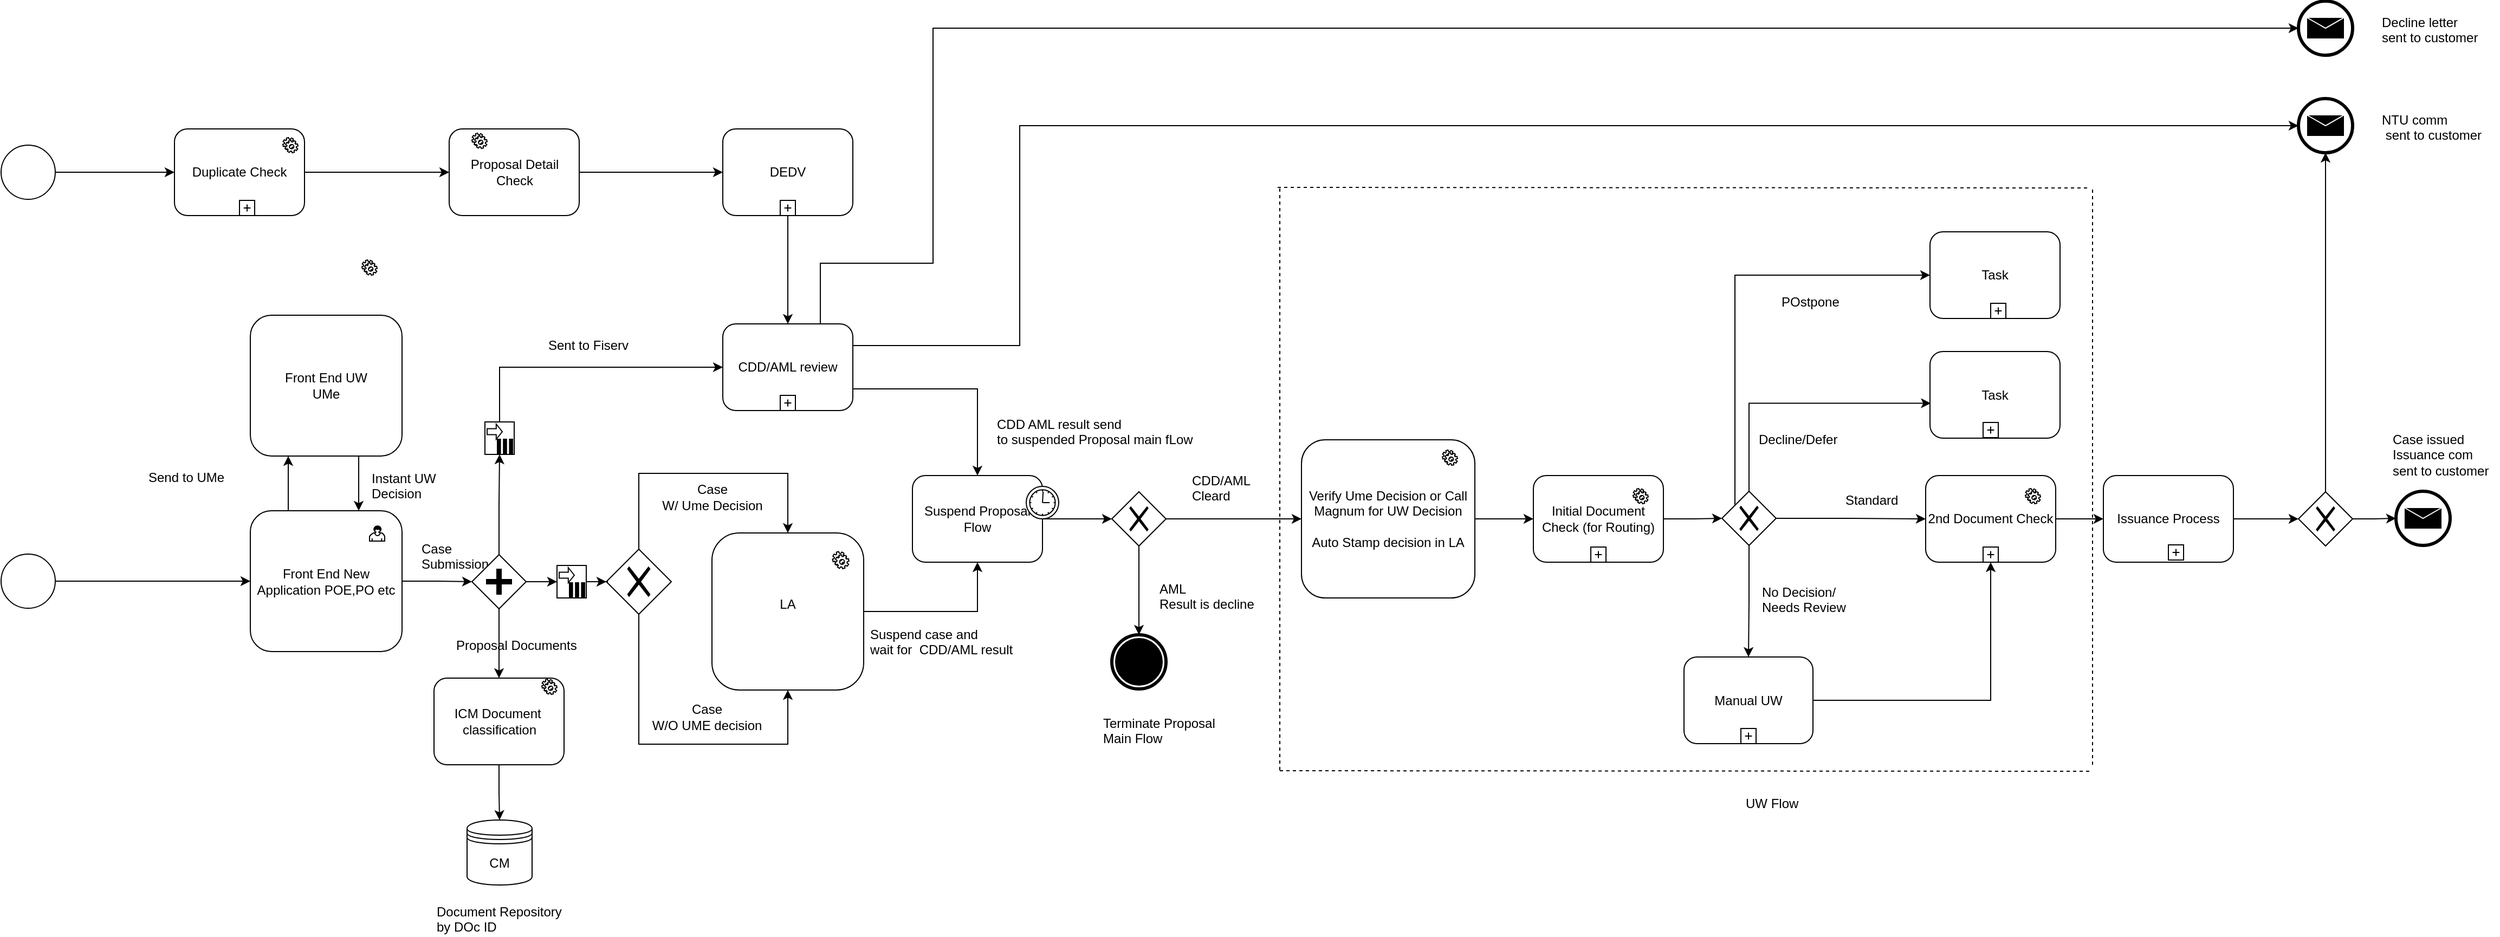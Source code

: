 <mxfile version="10.6.9" type="github"><diagram id="IHptahXL6QKhONffFYz5" name="Page-1"><mxGraphModel dx="1421" dy="1511" grid="1" gridSize="10" guides="1" tooltips="1" connect="1" arrows="1" fold="1" page="1" pageScale="1" pageWidth="1100" pageHeight="850" math="0" shadow="0"><root><mxCell id="0"/><mxCell id="1" parent="0"/><mxCell id="NHOJpFva5WQIHeelJ1op-113" value="" style="edgeStyle=orthogonalEdgeStyle;rounded=0;orthogonalLoop=1;jettySize=auto;html=1;exitX=0.25;exitY=0;exitDx=0;exitDy=0;entryX=0.25;entryY=1;entryDx=0;entryDy=0;" parent="1" source="NHOJpFva5WQIHeelJ1op-4" target="NHOJpFva5WQIHeelJ1op-111" edge="1"><mxGeometry relative="1" as="geometry"/></mxCell><mxCell id="NHOJpFva5WQIHeelJ1op-115" style="edgeStyle=orthogonalEdgeStyle;rounded=0;orthogonalLoop=1;jettySize=auto;html=1;entryX=0;entryY=0.5;entryDx=0;entryDy=0;" parent="1" source="NHOJpFva5WQIHeelJ1op-4" target="NHOJpFva5WQIHeelJ1op-17" edge="1"><mxGeometry relative="1" as="geometry"/></mxCell><mxCell id="NHOJpFva5WQIHeelJ1op-4" value="Front End New Application POE,PO etc" style="html=1;whiteSpace=wrap;rounded=1;" parent="1" vertex="1"><mxGeometry x="370" y="458.5" width="140" height="130" as="geometry"/></mxCell><mxCell id="NHOJpFva5WQIHeelJ1op-5" value="" style="html=1;shape=mxgraph.bpmn.user_task;outlineConnect=0;" parent="NHOJpFva5WQIHeelJ1op-4" vertex="1"><mxGeometry width="14" height="14" relative="1" as="geometry"><mxPoint x="110" y="14" as="offset"/></mxGeometry></mxCell><mxCell id="NHOJpFva5WQIHeelJ1op-114" value="" style="edgeStyle=orthogonalEdgeStyle;rounded=0;orthogonalLoop=1;jettySize=auto;html=1;" parent="1" source="NHOJpFva5WQIHeelJ1op-111" target="NHOJpFva5WQIHeelJ1op-4" edge="1"><mxGeometry relative="1" as="geometry"><Array as="points"><mxPoint x="470" y="440"/><mxPoint x="470" y="440"/></Array></mxGeometry></mxCell><mxCell id="NHOJpFva5WQIHeelJ1op-111" value="Front End UW&lt;br&gt;UMe&lt;br&gt;" style="html=1;whiteSpace=wrap;rounded=1;" parent="1" vertex="1"><mxGeometry x="370" y="278" width="140" height="130" as="geometry"/></mxCell><mxCell id="NHOJpFva5WQIHeelJ1op-8" value="Case &lt;br&gt;Submission" style="text;html=1;resizable=0;points=[];autosize=1;align=left;verticalAlign=top;spacingTop=-4;" parent="1" vertex="1"><mxGeometry x="526" y="484" width="80" height="30" as="geometry"/></mxCell><mxCell id="NHOJpFva5WQIHeelJ1op-9" style="edgeStyle=orthogonalEdgeStyle;rounded=0;orthogonalLoop=1;jettySize=auto;html=1;entryX=0.5;entryY=0;entryDx=0;entryDy=0;exitX=0.5;exitY=0;exitDx=0;exitDy=0;" parent="1" source="NHOJpFva5WQIHeelJ1op-13" target="NHOJpFva5WQIHeelJ1op-15" edge="1"><mxGeometry relative="1" as="geometry"><Array as="points"><mxPoint x="729" y="424"/><mxPoint x="866" y="424"/></Array></mxGeometry></mxCell><mxCell id="NHOJpFva5WQIHeelJ1op-10" value="Case&lt;br&gt;W/ Ume Decision" style="text;html=1;resizable=0;points=[];align=center;verticalAlign=middle;labelBackgroundColor=#ffffff;" parent="NHOJpFva5WQIHeelJ1op-9" vertex="1" connectable="0"><mxGeometry x="-0.535" y="-32" relative="1" as="geometry"><mxPoint x="35" y="13" as="offset"/></mxGeometry></mxCell><mxCell id="NHOJpFva5WQIHeelJ1op-11" style="edgeStyle=orthogonalEdgeStyle;rounded=0;orthogonalLoop=1;jettySize=auto;html=1;entryX=0.5;entryY=1;entryDx=0;entryDy=0;exitX=0.5;exitY=1;exitDx=0;exitDy=0;" parent="1" source="NHOJpFva5WQIHeelJ1op-13" target="NHOJpFva5WQIHeelJ1op-15" edge="1"><mxGeometry relative="1" as="geometry"><mxPoint x="712" y="559" as="sourcePoint"/><mxPoint x="907" y="559" as="targetPoint"/><Array as="points"><mxPoint x="729" y="674"/><mxPoint x="866" y="674"/></Array></mxGeometry></mxCell><mxCell id="NHOJpFva5WQIHeelJ1op-12" value="Case&lt;br&gt;W/O UME decision" style="text;html=1;resizable=0;points=[];align=center;verticalAlign=middle;labelBackgroundColor=#ffffff;" parent="NHOJpFva5WQIHeelJ1op-11" vertex="1" connectable="0"><mxGeometry x="-0.114" y="-2" relative="1" as="geometry"><mxPoint x="46" y="-27" as="offset"/></mxGeometry></mxCell><mxCell id="NHOJpFva5WQIHeelJ1op-13" value="" style="shape=mxgraph.bpmn.shape;html=1;verticalLabelPosition=bottom;labelBackgroundColor=#ffffff;verticalAlign=top;align=center;perimeter=rhombusPerimeter;background=gateway;outlineConnect=0;outline=none;symbol=exclusiveGw;" parent="1" vertex="1"><mxGeometry x="698.5" y="494" width="60" height="60" as="geometry"/></mxCell><mxCell id="dhPWScQM4CZfqgmKzu0_-15" value="" style="edgeStyle=orthogonalEdgeStyle;rounded=0;orthogonalLoop=1;jettySize=auto;html=1;entryX=0.5;entryY=1;entryDx=0;entryDy=0;" parent="1" source="NHOJpFva5WQIHeelJ1op-15" target="dhPWScQM4CZfqgmKzu0_-3" edge="1"><mxGeometry relative="1" as="geometry"><mxPoint x="1016" y="551.5" as="targetPoint"/></mxGeometry></mxCell><mxCell id="NHOJpFva5WQIHeelJ1op-15" value="LA&lt;br&gt;&lt;br&gt;" style="shape=ext;rounded=1;html=1;whiteSpace=wrap;arcSize=18;" parent="1" vertex="1"><mxGeometry x="796" y="479" width="140" height="145" as="geometry"/></mxCell><mxCell id="NHOJpFva5WQIHeelJ1op-16" style="edgeStyle=orthogonalEdgeStyle;rounded=0;orthogonalLoop=1;jettySize=auto;html=1;" parent="1" source="NHOJpFva5WQIHeelJ1op-17" target="NHOJpFva5WQIHeelJ1op-51" edge="1"><mxGeometry relative="1" as="geometry"><mxPoint x="599.5" y="609" as="targetPoint"/></mxGeometry></mxCell><mxCell id="NHOJpFva5WQIHeelJ1op-135" value="" style="edgeStyle=orthogonalEdgeStyle;rounded=0;orthogonalLoop=1;jettySize=auto;html=1;entryX=0;entryY=0.5;entryDx=0;entryDy=0;" parent="1" source="NHOJpFva5WQIHeelJ1op-141" target="NHOJpFva5WQIHeelJ1op-44" edge="1"><mxGeometry relative="1" as="geometry"><mxPoint x="599.5" y="419" as="targetPoint"/><Array as="points"><mxPoint x="600" y="326"/></Array></mxGeometry></mxCell><mxCell id="NHOJpFva5WQIHeelJ1op-17" value="" style="shape=mxgraph.bpmn.shape;html=1;verticalLabelPosition=bottom;labelBackgroundColor=#ffffff;verticalAlign=top;align=center;perimeter=rhombusPerimeter;background=gateway;outlineConnect=0;outline=none;symbol=parallelGw;" parent="1" vertex="1"><mxGeometry x="574.5" y="499" width="50" height="50" as="geometry"/></mxCell><mxCell id="NHOJpFva5WQIHeelJ1op-19" value="" style="edgeStyle=orthogonalEdgeStyle;rounded=0;orthogonalLoop=1;jettySize=auto;html=1;exitX=0.5;exitY=1;exitDx=0;exitDy=0;" parent="1" source="NHOJpFva5WQIHeelJ1op-51" target="NHOJpFva5WQIHeelJ1op-20" edge="1"><mxGeometry relative="1" as="geometry"><mxPoint x="600" y="659" as="sourcePoint"/></mxGeometry></mxCell><mxCell id="NHOJpFva5WQIHeelJ1op-20" value="CM" style="shape=datastore;whiteSpace=wrap;html=1;" parent="1" vertex="1"><mxGeometry x="570" y="744" width="60" height="60" as="geometry"/></mxCell><mxCell id="NHOJpFva5WQIHeelJ1op-21" value="Document Repository &lt;br&gt;by DOc ID" style="text;html=1;resizable=0;points=[];autosize=1;align=left;verticalAlign=top;spacingTop=-4;" parent="1" vertex="1"><mxGeometry x="540" y="819" width="130" height="30" as="geometry"/></mxCell><mxCell id="NHOJpFva5WQIHeelJ1op-22" value="Proposal Documents" style="text;html=1;resizable=0;points=[];autosize=1;align=left;verticalAlign=top;spacingTop=-4;" parent="1" vertex="1"><mxGeometry x="558" y="573" width="130" height="20" as="geometry"/></mxCell><mxCell id="NHOJpFva5WQIHeelJ1op-133" value="" style="edgeStyle=orthogonalEdgeStyle;rounded=0;orthogonalLoop=1;jettySize=auto;html=1;entryX=0;entryY=0.5;entryDx=0;entryDy=0;" parent="1" source="NHOJpFva5WQIHeelJ1op-24" target="NHOJpFva5WQIHeelJ1op-13" edge="1"><mxGeometry relative="1" as="geometry"><mxPoint x="666.5" y="429" as="targetPoint"/></mxGeometry></mxCell><mxCell id="NHOJpFva5WQIHeelJ1op-24" value="" style="shape=note;whiteSpace=wrap;size=0;html=1;" parent="1" vertex="1"><mxGeometry x="653" y="509" width="27" height="30" as="geometry"/></mxCell><mxCell id="NHOJpFva5WQIHeelJ1op-25" value="" style="html=1;shape=singleArrow;arrowWidth=0.4;arrowSize=0.4;outlineConnect=0;" parent="NHOJpFva5WQIHeelJ1op-24" vertex="1"><mxGeometry width="14" height="14" relative="1" as="geometry"><mxPoint x="2" y="2" as="offset"/></mxGeometry></mxCell><mxCell id="NHOJpFva5WQIHeelJ1op-26" value="" style="html=1;whiteSpace=wrap;shape=parallelMarker;outlineConnect=0;" parent="NHOJpFva5WQIHeelJ1op-24" vertex="1"><mxGeometry x="0.5" y="1" width="14" height="14" relative="1" as="geometry"><mxPoint x="-2" y="-14" as="offset"/></mxGeometry></mxCell><mxCell id="NHOJpFva5WQIHeelJ1op-27" style="edgeStyle=orthogonalEdgeStyle;rounded=0;orthogonalLoop=1;jettySize=auto;html=1;" parent="1" source="NHOJpFva5WQIHeelJ1op-17" target="NHOJpFva5WQIHeelJ1op-24" edge="1"><mxGeometry relative="1" as="geometry"><mxPoint x="686" y="529" as="targetPoint"/><mxPoint x="624.5" y="529" as="sourcePoint"/></mxGeometry></mxCell><mxCell id="NHOJpFva5WQIHeelJ1op-28" style="edgeStyle=orthogonalEdgeStyle;rounded=0;orthogonalLoop=1;jettySize=auto;html=1;entryX=0.5;entryY=0;entryDx=0;entryDy=0;exitX=0.5;exitY=1;exitDx=0;exitDy=0;" parent="1" source="NHOJpFva5WQIHeelJ1op-39" target="NHOJpFva5WQIHeelJ1op-30" edge="1"><mxGeometry relative="1" as="geometry"><mxPoint x="1469.294" y="493.179" as="sourcePoint"/></mxGeometry></mxCell><mxCell id="NHOJpFva5WQIHeelJ1op-29" style="edgeStyle=orthogonalEdgeStyle;rounded=0;orthogonalLoop=1;jettySize=auto;html=1;entryX=0.5;entryY=1;entryDx=0;entryDy=0;" parent="1" source="NHOJpFva5WQIHeelJ1op-30" target="NHOJpFva5WQIHeelJ1op-36" edge="1"><mxGeometry relative="1" as="geometry"/></mxCell><mxCell id="NHOJpFva5WQIHeelJ1op-30" value="Manual UW" style="html=1;whiteSpace=wrap;rounded=1;" parent="1" vertex="1"><mxGeometry x="1693" y="593.5" width="119" height="80" as="geometry"/></mxCell><mxCell id="NHOJpFva5WQIHeelJ1op-31" value="" style="html=1;shape=plus;outlineConnect=0;" parent="NHOJpFva5WQIHeelJ1op-30" vertex="1"><mxGeometry x="0.5" y="1" width="14" height="14" relative="1" as="geometry"><mxPoint x="-7" y="-14" as="offset"/></mxGeometry></mxCell><mxCell id="NHOJpFva5WQIHeelJ1op-32" value="No Decision/&lt;br&gt;Needs Review" style="text;html=1;resizable=0;points=[];autosize=1;align=left;verticalAlign=top;spacingTop=-4;" parent="1" vertex="1"><mxGeometry x="1763" y="524" width="90" height="30" as="geometry"/></mxCell><mxCell id="NHOJpFva5WQIHeelJ1op-33" style="edgeStyle=orthogonalEdgeStyle;rounded=0;orthogonalLoop=1;jettySize=auto;html=1;entryX=0;entryY=0.5;entryDx=0;entryDy=0;" parent="1" source="NHOJpFva5WQIHeelJ1op-39" target="NHOJpFva5WQIHeelJ1op-35" edge="1"><mxGeometry relative="1" as="geometry"><mxPoint x="1469.294" y="434.912" as="sourcePoint"/><mxPoint x="1738" y="402.5" as="targetPoint"/></mxGeometry></mxCell><mxCell id="NHOJpFva5WQIHeelJ1op-34" value="" style="edgeStyle=orthogonalEdgeStyle;rounded=0;orthogonalLoop=1;jettySize=auto;html=1;" parent="1" source="NHOJpFva5WQIHeelJ1op-35" target="NHOJpFva5WQIHeelJ1op-58" edge="1"><mxGeometry relative="1" as="geometry"/></mxCell><mxCell id="NHOJpFva5WQIHeelJ1op-35" value="2nd Document Check" style="html=1;whiteSpace=wrap;rounded=1;" parent="1" vertex="1"><mxGeometry x="1916" y="426" width="120" height="80" as="geometry"/></mxCell><UserObject label="" link="data:page/id,wPY77Fyx2plw209U1Vp8" id="NHOJpFva5WQIHeelJ1op-36"><mxCell style="html=1;shape=plus;outlineConnect=0;" parent="NHOJpFva5WQIHeelJ1op-35" vertex="1"><mxGeometry x="0.5" y="1" width="14" height="14" relative="1" as="geometry"><mxPoint x="-7" y="-14" as="offset"/></mxGeometry></mxCell></UserObject><mxCell id="NHOJpFva5WQIHeelJ1op-37" value="" style="shape=mxgraph.bpmn.service_task;html=1;outlineConnect=0;" parent="NHOJpFva5WQIHeelJ1op-35" vertex="1"><mxGeometry x="92" y="12" width="14" height="14" as="geometry"/></mxCell><mxCell id="NHOJpFva5WQIHeelJ1op-38" value="Standard" style="text;html=1;resizable=0;points=[];autosize=1;align=left;verticalAlign=top;spacingTop=-4;" parent="1" vertex="1"><mxGeometry x="1840" y="439" width="60" height="20" as="geometry"/></mxCell><mxCell id="dhPWScQM4CZfqgmKzu0_-31" value="" style="edgeStyle=orthogonalEdgeStyle;rounded=0;orthogonalLoop=1;jettySize=auto;html=1;entryX=0.006;entryY=0.597;entryDx=0;entryDy=0;entryPerimeter=0;exitX=0.5;exitY=0;exitDx=0;exitDy=0;" parent="1" source="NHOJpFva5WQIHeelJ1op-39" target="dhPWScQM4CZfqgmKzu0_-36" edge="1"><mxGeometry relative="1" as="geometry"><mxPoint x="1753" y="360.5" as="targetPoint"/></mxGeometry></mxCell><mxCell id="dhPWScQM4CZfqgmKzu0_-40" style="edgeStyle=orthogonalEdgeStyle;rounded=0;orthogonalLoop=1;jettySize=auto;html=1;entryX=0;entryY=0.5;entryDx=0;entryDy=0;" parent="1" source="NHOJpFva5WQIHeelJ1op-39" target="dhPWScQM4CZfqgmKzu0_-38" edge="1"><mxGeometry relative="1" as="geometry"><Array as="points"><mxPoint x="1740" y="241"/></Array></mxGeometry></mxCell><mxCell id="NHOJpFva5WQIHeelJ1op-39" value="" style="shape=mxgraph.bpmn.shape;html=1;verticalLabelPosition=bottom;labelBackgroundColor=#ffffff;verticalAlign=top;align=center;perimeter=rhombusPerimeter;background=gateway;outlineConnect=0;outline=none;symbol=exclusiveGw;" parent="1" vertex="1"><mxGeometry x="1728" y="440.5" width="50" height="50" as="geometry"/></mxCell><mxCell id="NHOJpFva5WQIHeelJ1op-40" value="" style="shape=mxgraph.bpmn.service_task;html=1;outlineConnect=0;" parent="1" vertex="1"><mxGeometry x="907.25" y="496.25" width="15.167" height="15.75" as="geometry"/></mxCell><mxCell id="NHOJpFva5WQIHeelJ1op-41" style="edgeStyle=orthogonalEdgeStyle;rounded=0;orthogonalLoop=1;jettySize=auto;html=1;entryX=0;entryY=0.5;entryDx=0;entryDy=0;" parent="1" source="dhPWScQM4CZfqgmKzu0_-42" target="NHOJpFva5WQIHeelJ1op-39" edge="1"><mxGeometry relative="1" as="geometry"/></mxCell><mxCell id="NHOJpFva5WQIHeelJ1op-42" value="" style="edgeStyle=orthogonalEdgeStyle;rounded=0;orthogonalLoop=1;jettySize=auto;html=1;exitX=1;exitY=0.25;exitDx=0;exitDy=0;" parent="1" source="NHOJpFva5WQIHeelJ1op-44" target="NHOJpFva5WQIHeelJ1op-66" edge="1"><mxGeometry relative="1" as="geometry"><Array as="points"><mxPoint x="1080" y="306"/><mxPoint x="1080" y="103"/></Array></mxGeometry></mxCell><mxCell id="NHOJpFva5WQIHeelJ1op-43" value="" style="edgeStyle=orthogonalEdgeStyle;rounded=0;orthogonalLoop=1;jettySize=auto;html=1;exitX=0.75;exitY=0;exitDx=0;exitDy=0;" parent="1" source="NHOJpFva5WQIHeelJ1op-44" target="NHOJpFva5WQIHeelJ1op-68" edge="1"><mxGeometry relative="1" as="geometry"><mxPoint x="1005.5" y="239" as="targetPoint"/><Array as="points"><mxPoint x="896" y="230"/><mxPoint x="1000" y="230"/><mxPoint x="1000" y="13"/></Array></mxGeometry></mxCell><mxCell id="dhPWScQM4CZfqgmKzu0_-26" value="" style="edgeStyle=orthogonalEdgeStyle;rounded=0;orthogonalLoop=1;jettySize=auto;html=1;exitX=1;exitY=0.75;exitDx=0;exitDy=0;" parent="1" source="NHOJpFva5WQIHeelJ1op-44" target="dhPWScQM4CZfqgmKzu0_-3" edge="1"><mxGeometry relative="1" as="geometry"><mxPoint x="1006" y="326" as="targetPoint"/></mxGeometry></mxCell><mxCell id="NHOJpFva5WQIHeelJ1op-44" value="CDD/AML review" style="html=1;whiteSpace=wrap;rounded=1;" parent="1" vertex="1"><mxGeometry x="806" y="286" width="120" height="80" as="geometry"/></mxCell><UserObject label="" link="data:page/id,pO6Wz3neo9lrr_YOAFRY" id="NHOJpFva5WQIHeelJ1op-45"><mxCell style="html=1;shape=plus;outlineConnect=0;" parent="NHOJpFva5WQIHeelJ1op-44" vertex="1"><mxGeometry x="0.5" y="1" width="14" height="14" relative="1" as="geometry"><mxPoint x="-7" y="-14" as="offset"/></mxGeometry></mxCell></UserObject><mxCell id="NHOJpFva5WQIHeelJ1op-46" style="edgeStyle=orthogonalEdgeStyle;rounded=0;orthogonalLoop=1;jettySize=auto;html=1;" parent="1" source="NHOJpFva5WQIHeelJ1op-47" target="NHOJpFva5WQIHeelJ1op-4" edge="1"><mxGeometry relative="1" as="geometry"/></mxCell><mxCell id="NHOJpFva5WQIHeelJ1op-47" value="" style="shape=mxgraph.bpmn.shape;html=1;verticalLabelPosition=bottom;labelBackgroundColor=#ffffff;verticalAlign=top;align=center;perimeter=ellipsePerimeter;outlineConnect=0;outline=standard;symbol=general;" parent="1" vertex="1"><mxGeometry x="140" y="498.5" width="50" height="50" as="geometry"/></mxCell><mxCell id="NHOJpFva5WQIHeelJ1op-48" value="Verify Ume Decision or Call Magnum for UW Decision&lt;br&gt;&lt;br&gt;Auto Stamp decision in LA&lt;br&gt;" style="shape=ext;rounded=1;html=1;whiteSpace=wrap;" parent="1" vertex="1"><mxGeometry x="1340" y="393" width="160" height="146" as="geometry"/></mxCell><mxCell id="NHOJpFva5WQIHeelJ1op-50" value="" style="shape=mxgraph.bpmn.service_task;html=1;outlineConnect=0;" parent="1" vertex="1"><mxGeometry x="1470" y="402.5" width="14" height="14" as="geometry"/></mxCell><mxCell id="NHOJpFva5WQIHeelJ1op-51" value="&lt;span&gt;ICM Document&amp;nbsp;&lt;/span&gt;&lt;br&gt;&lt;span&gt;classification&lt;/span&gt;" style="shape=ext;rounded=1;html=1;whiteSpace=wrap;" parent="1" vertex="1"><mxGeometry x="539.5" y="613" width="120" height="80" as="geometry"/></mxCell><mxCell id="NHOJpFva5WQIHeelJ1op-53" value="" style="shape=mxgraph.bpmn.service_task;html=1;outlineConnect=0;" parent="1" vertex="1"><mxGeometry x="473" y="227" width="14" height="14" as="geometry"/></mxCell><mxCell id="NHOJpFva5WQIHeelJ1op-54" value="" style="shape=mxgraph.bpmn.service_task;html=1;outlineConnect=0;" parent="1" vertex="1"><mxGeometry x="639" y="614" width="14" height="14" as="geometry"/></mxCell><mxCell id="NHOJpFva5WQIHeelJ1op-57" style="edgeStyle=orthogonalEdgeStyle;rounded=0;orthogonalLoop=1;jettySize=auto;html=1;entryX=0;entryY=0.5;entryDx=0;entryDy=0;" parent="1" source="NHOJpFva5WQIHeelJ1op-58" target="NHOJpFva5WQIHeelJ1op-63" edge="1"><mxGeometry relative="1" as="geometry"/></mxCell><mxCell id="NHOJpFva5WQIHeelJ1op-58" value="Issuance Process" style="shape=ext;rounded=1;html=1;whiteSpace=wrap;" parent="1" vertex="1"><mxGeometry x="2080" y="426" width="120" height="80" as="geometry"/></mxCell><mxCell id="NHOJpFva5WQIHeelJ1op-59" value="" style="shape=plus;html=1;outlineConnect=0;" parent="1" vertex="1"><mxGeometry x="2140" y="490" width="14" height="14" as="geometry"/></mxCell><mxCell id="NHOJpFva5WQIHeelJ1op-60" value="Case issued&lt;br&gt;Issuance com &lt;br&gt;sent to customer&lt;br&gt;" style="text;html=1;resizable=0;points=[];autosize=1;align=left;verticalAlign=top;spacingTop=-4;" parent="1" vertex="1"><mxGeometry x="2345" y="382.5" width="100" height="40" as="geometry"/></mxCell><mxCell id="NHOJpFva5WQIHeelJ1op-61" value="" style="edgeStyle=orthogonalEdgeStyle;rounded=0;orthogonalLoop=1;jettySize=auto;html=1;" parent="1" source="NHOJpFva5WQIHeelJ1op-63" target="NHOJpFva5WQIHeelJ1op-65" edge="1"><mxGeometry relative="1" as="geometry"><mxPoint x="2348" y="464" as="targetPoint"/></mxGeometry></mxCell><mxCell id="NHOJpFva5WQIHeelJ1op-62" value="" style="edgeStyle=orthogonalEdgeStyle;rounded=0;orthogonalLoop=1;jettySize=auto;html=1;exitX=0.5;exitY=0;exitDx=0;exitDy=0;" parent="1" source="NHOJpFva5WQIHeelJ1op-63" target="NHOJpFva5WQIHeelJ1op-66" edge="1"><mxGeometry relative="1" as="geometry"><mxPoint x="2205" y="297.5" as="targetPoint"/></mxGeometry></mxCell><mxCell id="NHOJpFva5WQIHeelJ1op-63" value="" style="shape=mxgraph.bpmn.shape;html=1;verticalLabelPosition=bottom;labelBackgroundColor=#ffffff;verticalAlign=top;align=center;perimeter=rhombusPerimeter;background=gateway;outlineConnect=0;outline=none;symbol=exclusiveGw;" parent="1" vertex="1"><mxGeometry x="2260" y="441" width="50" height="50" as="geometry"/></mxCell><mxCell id="NHOJpFva5WQIHeelJ1op-65" value="" style="shape=mxgraph.bpmn.shape;html=1;verticalLabelPosition=bottom;labelBackgroundColor=#ffffff;verticalAlign=top;align=center;perimeter=ellipsePerimeter;outlineConnect=0;outline=end;symbol=message;" parent="1" vertex="1"><mxGeometry x="2350" y="440.5" width="50" height="50" as="geometry"/></mxCell><mxCell id="NHOJpFva5WQIHeelJ1op-66" value="" style="shape=mxgraph.bpmn.shape;html=1;verticalLabelPosition=bottom;labelBackgroundColor=#ffffff;verticalAlign=top;align=center;perimeter=ellipsePerimeter;outlineConnect=0;outline=end;symbol=message;" parent="1" vertex="1"><mxGeometry x="2260" y="78" width="50" height="50" as="geometry"/></mxCell><mxCell id="NHOJpFva5WQIHeelJ1op-67" value="NTU comm&lt;br&gt;&amp;nbsp;sent to customer" style="text;html=1;resizable=0;points=[];autosize=1;align=left;verticalAlign=top;spacingTop=-4;" parent="1" vertex="1"><mxGeometry x="2335" y="88" width="110" height="30" as="geometry"/></mxCell><mxCell id="NHOJpFva5WQIHeelJ1op-68" value="" style="shape=mxgraph.bpmn.shape;html=1;verticalLabelPosition=bottom;labelBackgroundColor=#ffffff;verticalAlign=top;align=center;perimeter=ellipsePerimeter;outlineConnect=0;outline=end;symbol=message;" parent="1" vertex="1"><mxGeometry x="2260" y="-12" width="50" height="50" as="geometry"/></mxCell><mxCell id="NHOJpFva5WQIHeelJ1op-69" value="Decline letter &lt;br&gt;sent to customer" style="text;html=1;resizable=0;points=[];autosize=1;align=left;verticalAlign=top;spacingTop=-4;" parent="1" vertex="1"><mxGeometry x="2335" y="-2" width="100" height="30" as="geometry"/></mxCell><mxCell id="NHOJpFva5WQIHeelJ1op-70" value="" style="endArrow=none;dashed=1;html=1;" parent="1" edge="1"><mxGeometry width="50" height="50" relative="1" as="geometry"><mxPoint x="1320" y="698.5" as="sourcePoint"/><mxPoint x="2070" y="699" as="targetPoint"/><Array as="points"/></mxGeometry></mxCell><mxCell id="NHOJpFva5WQIHeelJ1op-71" value="" style="endArrow=none;dashed=1;html=1;" parent="1" edge="1"><mxGeometry width="50" height="50" relative="1" as="geometry"><mxPoint x="1320" y="698" as="sourcePoint"/><mxPoint x="1320" y="160" as="targetPoint"/><Array as="points"><mxPoint x="1320" y="507"/></Array></mxGeometry></mxCell><mxCell id="NHOJpFva5WQIHeelJ1op-72" value="" style="endArrow=none;dashed=1;html=1;" parent="1" edge="1"><mxGeometry width="50" height="50" relative="1" as="geometry"><mxPoint x="2070" y="693" as="sourcePoint"/><mxPoint x="2070" y="160" as="targetPoint"/><Array as="points"><mxPoint x="2070" y="501"/></Array></mxGeometry></mxCell><mxCell id="NHOJpFva5WQIHeelJ1op-73" value="" style="endArrow=none;dashed=1;html=1;" parent="1" edge="1"><mxGeometry width="50" height="50" relative="1" as="geometry"><mxPoint x="1318" y="160" as="sourcePoint"/><mxPoint x="2068" y="160.5" as="targetPoint"/><Array as="points"/></mxGeometry></mxCell><mxCell id="NHOJpFva5WQIHeelJ1op-74" value="UW Flow" style="text;html=1;resizable=0;points=[];autosize=1;align=left;verticalAlign=top;spacingTop=-4;" parent="1" vertex="1"><mxGeometry x="1748" y="718.5" width="60" height="20" as="geometry"/></mxCell><mxCell id="NHOJpFva5WQIHeelJ1op-75" value="" style="edgeStyle=orthogonalEdgeStyle;rounded=0;orthogonalLoop=1;jettySize=auto;html=1;entryX=0;entryY=0.5;entryDx=0;entryDy=0;" parent="1" source="NHOJpFva5WQIHeelJ1op-76" target="NHOJpFva5WQIHeelJ1op-81" edge="1"><mxGeometry relative="1" as="geometry"><mxPoint x="270" y="146" as="targetPoint"/></mxGeometry></mxCell><mxCell id="NHOJpFva5WQIHeelJ1op-76" value="" style="shape=mxgraph.bpmn.shape;html=1;verticalLabelPosition=bottom;labelBackgroundColor=#ffffff;verticalAlign=top;align=center;perimeter=ellipsePerimeter;outlineConnect=0;outline=standard;symbol=general;" parent="1" vertex="1"><mxGeometry x="140" y="121" width="50" height="50" as="geometry"/></mxCell><mxCell id="NHOJpFva5WQIHeelJ1op-146" style="edgeStyle=orthogonalEdgeStyle;rounded=0;orthogonalLoop=1;jettySize=auto;html=1;entryX=0.5;entryY=0;entryDx=0;entryDy=0;" parent="1" source="NHOJpFva5WQIHeelJ1op-78" target="NHOJpFva5WQIHeelJ1op-44" edge="1"><mxGeometry relative="1" as="geometry"/></mxCell><mxCell id="NHOJpFva5WQIHeelJ1op-78" value="DEDV" style="html=1;whiteSpace=wrap;rounded=1;" parent="1" vertex="1"><mxGeometry x="806" y="106" width="120" height="80" as="geometry"/></mxCell><mxCell id="NHOJpFva5WQIHeelJ1op-79" value="" style="html=1;shape=plus;outlineConnect=0;" parent="NHOJpFva5WQIHeelJ1op-78" vertex="1"><mxGeometry x="0.5" y="1" width="14" height="14" relative="1" as="geometry"><mxPoint x="-7" y="-14" as="offset"/></mxGeometry></mxCell><mxCell id="NHOJpFva5WQIHeelJ1op-80" value="" style="edgeStyle=orthogonalEdgeStyle;rounded=0;orthogonalLoop=1;jettySize=auto;html=1;" parent="1" source="NHOJpFva5WQIHeelJ1op-81" target="NHOJpFva5WQIHeelJ1op-84" edge="1"><mxGeometry relative="1" as="geometry"/></mxCell><mxCell id="NHOJpFva5WQIHeelJ1op-81" value="Duplicate Check" style="shape=ext;rounded=1;html=1;whiteSpace=wrap;" parent="1" vertex="1"><mxGeometry x="300" y="106" width="120" height="80" as="geometry"/></mxCell><mxCell id="NHOJpFva5WQIHeelJ1op-82" value="" style="shape=mxgraph.bpmn.service_task;html=1;outlineConnect=0;" parent="1" vertex="1"><mxGeometry x="400" y="114" width="14" height="14" as="geometry"/></mxCell><mxCell id="NHOJpFva5WQIHeelJ1op-83" value="" style="edgeStyle=orthogonalEdgeStyle;rounded=0;orthogonalLoop=1;jettySize=auto;html=1;" parent="1" source="NHOJpFva5WQIHeelJ1op-84" target="NHOJpFva5WQIHeelJ1op-78" edge="1"><mxGeometry relative="1" as="geometry"><mxPoint x="680" y="146" as="targetPoint"/></mxGeometry></mxCell><mxCell id="NHOJpFva5WQIHeelJ1op-84" value="Proposal Detail Check" style="shape=ext;rounded=1;html=1;whiteSpace=wrap;" parent="1" vertex="1"><mxGeometry x="553.5" y="106" width="120" height="80" as="geometry"/></mxCell><mxCell id="NHOJpFva5WQIHeelJ1op-85" value="" style="shape=mxgraph.bpmn.service_task;html=1;outlineConnect=0;" parent="1" vertex="1"><mxGeometry x="574.5" y="110" width="14" height="14" as="geometry"/></mxCell><mxCell id="NHOJpFva5WQIHeelJ1op-86" value="" style="shape=plus;html=1;outlineConnect=0;" parent="1" vertex="1"><mxGeometry x="360" y="172" width="14" height="14" as="geometry"/></mxCell><mxCell id="NHOJpFva5WQIHeelJ1op-98" value="&lt;span&gt;Instant UW &lt;br&gt;Decision&amp;nbsp;&lt;/span&gt;&lt;br&gt;&lt;br&gt;" style="text;html=1;resizable=0;points=[];autosize=1;align=left;verticalAlign=top;spacingTop=-4;" parent="1" vertex="1"><mxGeometry x="480" y="418.5" width="80" height="40" as="geometry"/></mxCell><mxCell id="NHOJpFva5WQIHeelJ1op-104" value="Send to UMe" style="text;html=1;resizable=0;points=[];autosize=1;align=left;verticalAlign=top;spacingTop=-4;" parent="1" vertex="1"><mxGeometry x="274" y="418" width="90" height="20" as="geometry"/></mxCell><mxCell id="NHOJpFva5WQIHeelJ1op-136" value="Sent to Fiserv" style="text;html=1;resizable=0;points=[];autosize=1;align=left;verticalAlign=top;spacingTop=-4;" parent="1" vertex="1"><mxGeometry x="643" y="296" width="90" height="20" as="geometry"/></mxCell><mxCell id="NHOJpFva5WQIHeelJ1op-141" value="" style="shape=note;whiteSpace=wrap;size=0;html=1;" parent="1" vertex="1"><mxGeometry x="586.5" y="376.5" width="27" height="30" as="geometry"/></mxCell><mxCell id="NHOJpFva5WQIHeelJ1op-142" value="" style="html=1;shape=singleArrow;arrowWidth=0.4;arrowSize=0.4;outlineConnect=0;" parent="NHOJpFva5WQIHeelJ1op-141" vertex="1"><mxGeometry width="14" height="14" relative="1" as="geometry"><mxPoint x="2" y="2" as="offset"/></mxGeometry></mxCell><mxCell id="NHOJpFva5WQIHeelJ1op-143" value="" style="html=1;whiteSpace=wrap;shape=parallelMarker;outlineConnect=0;" parent="NHOJpFva5WQIHeelJ1op-141" vertex="1"><mxGeometry x="0.5" y="1" width="14" height="14" relative="1" as="geometry"><mxPoint x="-2" y="-14" as="offset"/></mxGeometry></mxCell><mxCell id="NHOJpFva5WQIHeelJ1op-145" value="" style="edgeStyle=orthogonalEdgeStyle;rounded=0;orthogonalLoop=1;jettySize=auto;html=1;entryX=0.5;entryY=1;entryDx=0;entryDy=0;entryPerimeter=0;" parent="1" source="NHOJpFva5WQIHeelJ1op-17" target="NHOJpFva5WQIHeelJ1op-141" edge="1"><mxGeometry relative="1" as="geometry"><mxPoint x="600" y="499.5" as="sourcePoint"/><mxPoint x="806" y="326" as="targetPoint"/><Array as="points"/></mxGeometry></mxCell><mxCell id="dhPWScQM4CZfqgmKzu0_-5" value="" style="edgeStyle=orthogonalEdgeStyle;rounded=0;orthogonalLoop=1;jettySize=auto;html=1;" parent="1" source="dhPWScQM4CZfqgmKzu0_-19" target="NHOJpFva5WQIHeelJ1op-48" edge="1"><mxGeometry relative="1" as="geometry"/></mxCell><mxCell id="dhPWScQM4CZfqgmKzu0_-3" value="Suspend Proposal Flow&lt;br&gt;" style="html=1;whiteSpace=wrap;rounded=1;" parent="1" vertex="1"><mxGeometry x="981" y="426" width="120" height="80" as="geometry"/></mxCell><mxCell id="dhPWScQM4CZfqgmKzu0_-4" value="" style="shape=mxgraph.bpmn.timer_start;perimeter=ellipsePerimeter;html=1;labelPosition=right;labelBackgroundColor=#ffffff;align=left;outlineConnect=0;" parent="dhPWScQM4CZfqgmKzu0_-3" vertex="1"><mxGeometry x="1" width="30" height="30" relative="1" as="geometry"><mxPoint x="-15" y="10" as="offset"/></mxGeometry></mxCell><mxCell id="dhPWScQM4CZfqgmKzu0_-11" value="CDD/AML &lt;br&gt;Cleard" style="text;html=1;resizable=0;points=[];autosize=1;align=left;verticalAlign=top;spacingTop=-4;" parent="1" vertex="1"><mxGeometry x="1237" y="420.5" width="70" height="30" as="geometry"/></mxCell><mxCell id="dhPWScQM4CZfqgmKzu0_-17" value="Suspend case and &lt;br&gt;wait for&amp;nbsp; CDD/AML result" style="text;html=1;resizable=0;points=[];autosize=1;align=left;verticalAlign=top;spacingTop=-4;" parent="1" vertex="1"><mxGeometry x="940" y="563" width="150" height="30" as="geometry"/></mxCell><mxCell id="dhPWScQM4CZfqgmKzu0_-18" value="" style="shape=mxgraph.bpmn.shape;html=1;verticalLabelPosition=bottom;labelBackgroundColor=#ffffff;verticalAlign=top;align=center;perimeter=ellipsePerimeter;outlineConnect=0;outline=end;symbol=terminate;" parent="1" vertex="1"><mxGeometry x="1165" y="573" width="50" height="50" as="geometry"/></mxCell><mxCell id="dhPWScQM4CZfqgmKzu0_-21" value="" style="edgeStyle=orthogonalEdgeStyle;rounded=0;orthogonalLoop=1;jettySize=auto;html=1;" parent="1" source="dhPWScQM4CZfqgmKzu0_-19" target="dhPWScQM4CZfqgmKzu0_-18" edge="1"><mxGeometry relative="1" as="geometry"/></mxCell><mxCell id="dhPWScQM4CZfqgmKzu0_-19" value="" style="shape=mxgraph.bpmn.shape;html=1;verticalLabelPosition=bottom;labelBackgroundColor=#ffffff;verticalAlign=top;align=center;perimeter=rhombusPerimeter;background=gateway;outlineConnect=0;outline=none;symbol=exclusiveGw;" parent="1" vertex="1"><mxGeometry x="1165" y="441" width="50" height="50" as="geometry"/></mxCell><mxCell id="dhPWScQM4CZfqgmKzu0_-20" value="" style="edgeStyle=orthogonalEdgeStyle;rounded=0;orthogonalLoop=1;jettySize=auto;html=1;" parent="1" source="dhPWScQM4CZfqgmKzu0_-3" target="dhPWScQM4CZfqgmKzu0_-19" edge="1"><mxGeometry relative="1" as="geometry"><mxPoint x="1101" y="466" as="sourcePoint"/><mxPoint x="1340" y="466" as="targetPoint"/></mxGeometry></mxCell><mxCell id="dhPWScQM4CZfqgmKzu0_-22" value="AML &lt;br&gt;Result is decline" style="text;html=1;resizable=0;points=[];autosize=1;align=left;verticalAlign=top;spacingTop=-4;" parent="1" vertex="1"><mxGeometry x="1207" y="521" width="100" height="30" as="geometry"/></mxCell><mxCell id="dhPWScQM4CZfqgmKzu0_-23" value="Terminate Proposal&lt;br&gt;Main Flow" style="text;html=1;resizable=0;points=[];autosize=1;align=left;verticalAlign=top;spacingTop=-4;" parent="1" vertex="1"><mxGeometry x="1155" y="645" width="120" height="30" as="geometry"/></mxCell><mxCell id="dhPWScQM4CZfqgmKzu0_-28" value="CDD AML result send &lt;br&gt;to suspended Proposal main fLow" style="text;html=1;resizable=0;points=[];autosize=1;align=left;verticalAlign=top;spacingTop=-4;" parent="1" vertex="1"><mxGeometry x="1057" y="369" width="200" height="30" as="geometry"/></mxCell><mxCell id="dhPWScQM4CZfqgmKzu0_-33" value="Decline/Defer&amp;nbsp;" style="text;html=1;resizable=0;points=[];autosize=1;align=left;verticalAlign=top;spacingTop=-4;" parent="1" vertex="1"><mxGeometry x="1760" y="382.5" width="90" height="20" as="geometry"/></mxCell><mxCell id="dhPWScQM4CZfqgmKzu0_-36" value="Task" style="shape=ext;rounded=1;html=1;whiteSpace=wrap;" parent="1" vertex="1"><mxGeometry x="1920" y="311.5" width="120" height="80" as="geometry"/></mxCell><mxCell id="dhPWScQM4CZfqgmKzu0_-38" value="Task" style="shape=ext;rounded=1;html=1;whiteSpace=wrap;" parent="1" vertex="1"><mxGeometry x="1920" y="201" width="120" height="80" as="geometry"/></mxCell><mxCell id="dhPWScQM4CZfqgmKzu0_-42" value="Initial Document Check (for Routing)" style="html=1;whiteSpace=wrap;rounded=1;" parent="1" vertex="1"><mxGeometry x="1554" y="426" width="120" height="80" as="geometry"/></mxCell><UserObject label="" link="data:page/id,wPY77Fyx2plw209U1Vp8" id="dhPWScQM4CZfqgmKzu0_-43"><mxCell style="html=1;shape=plus;outlineConnect=0;" parent="dhPWScQM4CZfqgmKzu0_-42" vertex="1"><mxGeometry x="0.5" y="1" width="14" height="14" relative="1" as="geometry"><mxPoint x="-7" y="-14" as="offset"/></mxGeometry></mxCell></UserObject><mxCell id="dhPWScQM4CZfqgmKzu0_-44" value="" style="shape=mxgraph.bpmn.service_task;html=1;outlineConnect=0;" parent="dhPWScQM4CZfqgmKzu0_-42" vertex="1"><mxGeometry x="92" y="12" width="14" height="14" as="geometry"/></mxCell><mxCell id="dhPWScQM4CZfqgmKzu0_-45" style="edgeStyle=orthogonalEdgeStyle;rounded=0;orthogonalLoop=1;jettySize=auto;html=1;entryX=0;entryY=0.5;entryDx=0;entryDy=0;" parent="1" source="NHOJpFva5WQIHeelJ1op-48" target="dhPWScQM4CZfqgmKzu0_-42" edge="1"><mxGeometry relative="1" as="geometry"><mxPoint x="1500" y="466" as="sourcePoint"/><mxPoint x="1728.571" y="466" as="targetPoint"/></mxGeometry></mxCell><UserObject label="" link="data:page/id,wPY77Fyx2plw209U1Vp8" id="dhPWScQM4CZfqgmKzu0_-47"><mxCell style="html=1;shape=plus;outlineConnect=0;" parent="1" vertex="1"><mxGeometry x="1969" y="377" width="14" height="14" as="geometry"><mxPoint x="-7" y="-14" as="offset"/></mxGeometry></mxCell></UserObject><UserObject label="" link="data:page/id,wPY77Fyx2plw209U1Vp8" id="dhPWScQM4CZfqgmKzu0_-48"><mxCell style="html=1;shape=plus;outlineConnect=0;" parent="1" vertex="1"><mxGeometry x="1976" y="267" width="14" height="14" as="geometry"><mxPoint x="-7" y="-14" as="offset"/></mxGeometry></mxCell></UserObject><mxCell id="dhPWScQM4CZfqgmKzu0_-49" value="POstpone" style="text;html=1;resizable=0;points=[];autosize=1;align=left;verticalAlign=top;spacingTop=-4;" parent="1" vertex="1"><mxGeometry x="1781" y="256" width="70" height="20" as="geometry"/></mxCell></root></mxGraphModel></diagram><diagram name="DEDV" id="EqJS5hujnX41NfwIPNMT"><mxGraphModel dx="1421" dy="661" grid="1" gridSize="10" guides="1" tooltips="1" connect="1" arrows="1" fold="1" page="1" pageScale="1" pageWidth="1100" pageHeight="850" math="0" shadow="0"><root><mxCell id="B-TA7KJ2fTD59IWry2UZ-0"/><mxCell id="B-TA7KJ2fTD59IWry2UZ-1" parent="B-TA7KJ2fTD59IWry2UZ-0"/><mxCell id="B-TA7KJ2fTD59IWry2UZ-4" value="" style="edgeStyle=orthogonalEdgeStyle;rounded=0;orthogonalLoop=1;jettySize=auto;html=1;" parent="B-TA7KJ2fTD59IWry2UZ-1" source="B-TA7KJ2fTD59IWry2UZ-2" target="B-TA7KJ2fTD59IWry2UZ-7" edge="1"><mxGeometry relative="1" as="geometry"><mxPoint x="140" y="405" as="targetPoint"/></mxGeometry></mxCell><mxCell id="B-TA7KJ2fTD59IWry2UZ-2" value="" style="shape=mxgraph.bpmn.shape;html=1;verticalLabelPosition=bottom;labelBackgroundColor=#ffffff;verticalAlign=top;align=center;perimeter=ellipsePerimeter;outlineConnect=0;outline=standard;symbol=general;" parent="B-TA7KJ2fTD59IWry2UZ-1" vertex="1"><mxGeometry x="55" y="40" width="50" height="50" as="geometry"/></mxCell><mxCell id="B-TA7KJ2fTD59IWry2UZ-11" value="" style="edgeStyle=orthogonalEdgeStyle;rounded=0;orthogonalLoop=1;jettySize=auto;html=1;" parent="B-TA7KJ2fTD59IWry2UZ-1" source="B-TA7KJ2fTD59IWry2UZ-7" target="B-TA7KJ2fTD59IWry2UZ-10" edge="1"><mxGeometry relative="1" as="geometry"/></mxCell><mxCell id="B-TA7KJ2fTD59IWry2UZ-7" value="Hard copy Proposal received" style="shape=ext;rounded=1;html=1;whiteSpace=wrap;" parent="B-TA7KJ2fTD59IWry2UZ-1" vertex="1"><mxGeometry x="20" y="140" width="120" height="80" as="geometry"/></mxCell><mxCell id="B-TA7KJ2fTD59IWry2UZ-17" value="" style="edgeStyle=orthogonalEdgeStyle;rounded=0;orthogonalLoop=1;jettySize=auto;html=1;" parent="B-TA7KJ2fTD59IWry2UZ-1" source="B-TA7KJ2fTD59IWry2UZ-10" target="B-TA7KJ2fTD59IWry2UZ-16" edge="1"><mxGeometry relative="1" as="geometry"/></mxCell><mxCell id="B-TA7KJ2fTD59IWry2UZ-10" value="TH received and scanned the documents" style="shape=ext;rounded=1;html=1;whiteSpace=wrap;" parent="B-TA7KJ2fTD59IWry2UZ-1" vertex="1"><mxGeometry x="20" y="250" width="120" height="80" as="geometry"/></mxCell><mxCell id="B-TA7KJ2fTD59IWry2UZ-20" value="" style="edgeStyle=orthogonalEdgeStyle;rounded=0;orthogonalLoop=1;jettySize=auto;html=1;" parent="B-TA7KJ2fTD59IWry2UZ-1" source="B-TA7KJ2fTD59IWry2UZ-16" target="B-TA7KJ2fTD59IWry2UZ-19" edge="1"><mxGeometry relative="1" as="geometry"/></mxCell><mxCell id="B-TA7KJ2fTD59IWry2UZ-16" value="WF Created and&amp;nbsp; auto route to DE Staff" style="shape=ext;rounded=1;html=1;whiteSpace=wrap;" parent="B-TA7KJ2fTD59IWry2UZ-1" vertex="1"><mxGeometry x="20" y="366" width="120" height="80" as="geometry"/></mxCell><mxCell id="B-TA7KJ2fTD59IWry2UZ-25" value="" style="edgeStyle=orthogonalEdgeStyle;rounded=0;orthogonalLoop=1;jettySize=auto;html=1;" parent="B-TA7KJ2fTD59IWry2UZ-1" source="B-TA7KJ2fTD59IWry2UZ-19" target="B-TA7KJ2fTD59IWry2UZ-24" edge="1"><mxGeometry relative="1" as="geometry"/></mxCell><mxCell id="B-TA7KJ2fTD59IWry2UZ-19" value="DE staff complete process (LA DE) and auto route to Admin for DV" style="shape=ext;rounded=1;html=1;whiteSpace=wrap;" parent="B-TA7KJ2fTD59IWry2UZ-1" vertex="1"><mxGeometry x="20" y="480" width="120" height="80" as="geometry"/></mxCell><mxCell id="x0tyHXiq4s_0cG1r3r4A-1" value="" style="edgeStyle=orthogonalEdgeStyle;rounded=0;orthogonalLoop=1;jettySize=auto;html=1;entryX=0;entryY=0.5;entryDx=0;entryDy=0;" parent="B-TA7KJ2fTD59IWry2UZ-1" source="B-TA7KJ2fTD59IWry2UZ-24" target="x0tyHXiq4s_0cG1r3r4A-6" edge="1"><mxGeometry relative="1" as="geometry"><mxPoint x="210" y="630" as="targetPoint"/></mxGeometry></mxCell><mxCell id="B-TA7KJ2fTD59IWry2UZ-24" value="DE staff&amp;nbsp; complete process and auto route to Admin for DV" style="shape=ext;rounded=1;html=1;whiteSpace=wrap;" parent="B-TA7KJ2fTD59IWry2UZ-1" vertex="1"><mxGeometry x="20" y="590" width="120" height="80" as="geometry"/></mxCell><mxCell id="B-TA7KJ2fTD59IWry2UZ-9" value="" style="shape=mxgraph.bpmn.user_task;html=1;outlineConnect=0;" parent="B-TA7KJ2fTD59IWry2UZ-1" vertex="1"><mxGeometry x="110" y="250" width="14" height="14" as="geometry"/></mxCell><mxCell id="B-TA7KJ2fTD59IWry2UZ-12" value="" style="shape=mxgraph.bpmn.user_task;html=1;outlineConnect=0;" parent="B-TA7KJ2fTD59IWry2UZ-1" vertex="1"><mxGeometry x="117" y="150" width="14" height="14" as="geometry"/></mxCell><mxCell id="B-TA7KJ2fTD59IWry2UZ-18" value="" style="shape=mxgraph.bpmn.service_task;html=1;outlineConnect=0;" parent="B-TA7KJ2fTD59IWry2UZ-1" vertex="1"><mxGeometry x="117" y="373" width="14" height="14" as="geometry"/></mxCell><mxCell id="B-TA7KJ2fTD59IWry2UZ-23" value="" style="shape=mxgraph.bpmn.user_task;html=1;outlineConnect=0;" parent="B-TA7KJ2fTD59IWry2UZ-1" vertex="1"><mxGeometry x="117" y="490" width="14" height="14" as="geometry"/></mxCell><mxCell id="B-TA7KJ2fTD59IWry2UZ-26" value="" style="shape=mxgraph.bpmn.user_task;html=1;outlineConnect=0;" parent="B-TA7KJ2fTD59IWry2UZ-1" vertex="1"><mxGeometry x="117" y="590" width="14" height="14" as="geometry"/></mxCell><mxCell id="x0tyHXiq4s_0cG1r3r4A-19" value="" style="edgeStyle=orthogonalEdgeStyle;rounded=0;orthogonalLoop=1;jettySize=auto;html=1;" parent="B-TA7KJ2fTD59IWry2UZ-1" source="x0tyHXiq4s_0cG1r3r4A-6" target="x0tyHXiq4s_0cG1r3r4A-18" edge="1"><mxGeometry relative="1" as="geometry"/></mxCell><mxCell id="x0tyHXiq4s_0cG1r3r4A-6" value="DE Verification completed" style="html=1;whiteSpace=wrap;rounded=1;" parent="B-TA7KJ2fTD59IWry2UZ-1" vertex="1"><mxGeometry x="200" y="590" width="120" height="80" as="geometry"/></mxCell><mxCell id="x0tyHXiq4s_0cG1r3r4A-7" value="" style="html=1;shape=mxgraph.bpmn.user_task;outlineConnect=0;" parent="x0tyHXiq4s_0cG1r3r4A-6" vertex="1"><mxGeometry width="14" height="14" relative="1" as="geometry"><mxPoint x="100" y="7" as="offset"/></mxGeometry></mxCell><mxCell id="x0tyHXiq4s_0cG1r3r4A-21" value="" style="edgeStyle=orthogonalEdgeStyle;rounded=0;orthogonalLoop=1;jettySize=auto;html=1;entryX=1;entryY=0.5;entryDx=0;entryDy=0;" parent="B-TA7KJ2fTD59IWry2UZ-1" source="x0tyHXiq4s_0cG1r3r4A-18" target="B-TA7KJ2fTD59IWry2UZ-19" edge="1"><mxGeometry relative="1" as="geometry"><mxPoint x="385" y="525" as="targetPoint"/><Array as="points"><mxPoint x="385" y="520"/></Array></mxGeometry></mxCell><mxCell id="x0tyHXiq4s_0cG1r3r4A-25" value="" style="edgeStyle=orthogonalEdgeStyle;rounded=0;orthogonalLoop=1;jettySize=auto;html=1;entryX=0;entryY=0.5;entryDx=0;entryDy=0;" parent="B-TA7KJ2fTD59IWry2UZ-1" source="x0tyHXiq4s_0cG1r3r4A-18" target="x0tyHXiq4s_0cG1r3r4A-27" edge="1"><mxGeometry relative="1" as="geometry"><mxPoint x="490" y="630" as="targetPoint"/></mxGeometry></mxCell><mxCell id="x0tyHXiq4s_0cG1r3r4A-18" value="" style="shape=mxgraph.bpmn.shape;html=1;verticalLabelPosition=bottom;labelBackgroundColor=#ffffff;verticalAlign=top;align=center;perimeter=rhombusPerimeter;background=gateway;outlineConnect=0;outline=none;symbol=exclusiveGw;" parent="B-TA7KJ2fTD59IWry2UZ-1" vertex="1"><mxGeometry x="360" y="605" width="50" height="50" as="geometry"/></mxCell><mxCell id="x0tyHXiq4s_0cG1r3r4A-23" value="Failed" style="text;html=1;resizable=0;points=[];autosize=1;align=left;verticalAlign=top;spacingTop=-4;" parent="B-TA7KJ2fTD59IWry2UZ-1" vertex="1"><mxGeometry x="238" y="536" width="50" height="20" as="geometry"/></mxCell><mxCell id="x0tyHXiq4s_0cG1r3r4A-26" value="Pass" style="text;html=1;resizable=0;points=[];autosize=1;align=left;verticalAlign=top;spacingTop=-4;" parent="B-TA7KJ2fTD59IWry2UZ-1" vertex="1"><mxGeometry x="420" y="597" width="40" height="20" as="geometry"/></mxCell><mxCell id="6VhGoSWXNzo7xDn7g8oL-0" value="" style="edgeStyle=orthogonalEdgeStyle;rounded=0;orthogonalLoop=1;jettySize=auto;html=1;" parent="B-TA7KJ2fTD59IWry2UZ-1" source="x0tyHXiq4s_0cG1r3r4A-27" target="LE8n31-LgHOQNmTWC6zQ-2" edge="1"><mxGeometry relative="1" as="geometry"/></mxCell><mxCell id="x0tyHXiq4s_0cG1r3r4A-27" value="CDD/AML Review" style="shape=ext;rounded=1;html=1;whiteSpace=wrap;" parent="B-TA7KJ2fTD59IWry2UZ-1" vertex="1"><mxGeometry x="470" y="590" width="120" height="80" as="geometry"/></mxCell><mxCell id="x0tyHXiq4s_0cG1r3r4A-29" value="" style="shape=plus;html=1;outlineConnect=0;" parent="B-TA7KJ2fTD59IWry2UZ-1" vertex="1"><mxGeometry x="536" y="656" width="14" height="14" as="geometry"/></mxCell><mxCell id="LE8n31-LgHOQNmTWC6zQ-2" value="" style="shape=mxgraph.bpmn.shape;html=1;verticalLabelPosition=bottom;labelBackgroundColor=#ffffff;verticalAlign=top;align=center;perimeter=ellipsePerimeter;outlineConnect=0;outline=end;symbol=general;" parent="B-TA7KJ2fTD59IWry2UZ-1" vertex="1"><mxGeometry x="645" y="605" width="50" height="50" as="geometry"/></mxCell><mxCell id="LE8n31-LgHOQNmTWC6zQ-4" value="Proceed Post AML flow" style="text;html=1;resizable=0;points=[];autosize=1;align=left;verticalAlign=top;spacingTop=-4;" parent="B-TA7KJ2fTD59IWry2UZ-1" vertex="1"><mxGeometry x="600" y="671" width="140" height="20" as="geometry"/></mxCell><mxCell id="LE8n31-LgHOQNmTWC6zQ-8" value="Start" style="text;html=1;resizable=0;points=[];autosize=1;align=left;verticalAlign=top;spacingTop=-4;" parent="B-TA7KJ2fTD59IWry2UZ-1" vertex="1"><mxGeometry x="65" y="20" width="40" height="20" as="geometry"/></mxCell></root></mxGraphModel></diagram><diagram name="CDD/AML Review" id="28lMYNs0Qqz07u5LGsV2"><mxGraphModel dx="1184" dy="1401" grid="1" gridSize="10" guides="1" tooltips="1" connect="1" arrows="1" fold="1" page="1" pageScale="1" pageWidth="1100" pageHeight="850" math="0" shadow="0"><root><mxCell id="6KdzQ4zDFqb22DXAHZ9o-0"/><mxCell id="6KdzQ4zDFqb22DXAHZ9o-1" parent="6KdzQ4zDFqb22DXAHZ9o-0"/><mxCell id="LuVC4K9aXEyyerzR5G57-9" style="edgeStyle=orthogonalEdgeStyle;rounded=0;orthogonalLoop=1;jettySize=auto;html=1;" parent="6KdzQ4zDFqb22DXAHZ9o-1" source="TDC2sJxWpl42Ya4ToMNe-0" target="TDC2sJxWpl42Ya4ToMNe-34" edge="1"><mxGeometry relative="1" as="geometry"/></mxCell><mxCell id="TDC2sJxWpl42Ya4ToMNe-0" value="Update Followup code as close in LA&lt;br&gt;" style="html=1;whiteSpace=wrap;rounded=1;" parent="6KdzQ4zDFqb22DXAHZ9o-1" vertex="1"><mxGeometry x="1160" y="-5" width="130" height="90" as="geometry"/></mxCell><mxCell id="TDC2sJxWpl42Ya4ToMNe-1" value="" style="shape=mxgraph.bpmn.service_task;html=1;outlineConnect=0;" parent="TDC2sJxWpl42Ya4ToMNe-0" vertex="1"><mxGeometry x="107.25" y="11.25" width="15.167" height="15.75" as="geometry"/></mxCell><mxCell id="TDC2sJxWpl42Ya4ToMNe-2" style="edgeStyle=orthogonalEdgeStyle;rounded=0;orthogonalLoop=1;jettySize=auto;html=1;entryX=0;entryY=0.5;entryDx=0;entryDy=0;" parent="6KdzQ4zDFqb22DXAHZ9o-1" source="TDC2sJxWpl42Ya4ToMNe-3" target="0ZHuTFOR7Ic7JeFgtJE5-1" edge="1"><mxGeometry relative="1" as="geometry"><mxPoint x="987" y="40" as="targetPoint"/></mxGeometry></mxCell><mxCell id="LuVC4K9aXEyyerzR5G57-2" style="edgeStyle=orthogonalEdgeStyle;rounded=0;orthogonalLoop=1;jettySize=auto;html=1;entryX=0.5;entryY=1;entryDx=0;entryDy=0;" parent="6KdzQ4zDFqb22DXAHZ9o-1" source="TDC2sJxWpl42Ya4ToMNe-3" target="TDC2sJxWpl42Ya4ToMNe-13" edge="1"><mxGeometry relative="1" as="geometry"><mxPoint x="835" y="-75" as="targetPoint"/></mxGeometry></mxCell><mxCell id="TDC2sJxWpl42Ya4ToMNe-3" value="" style="shape=mxgraph.bpmn.shape;html=1;verticalLabelPosition=bottom;labelBackgroundColor=#ffffff;verticalAlign=top;align=center;perimeter=rhombusPerimeter;background=gateway;outlineConnect=0;outline=none;symbol=exclusiveGw;" parent="6KdzQ4zDFqb22DXAHZ9o-1" vertex="1"><mxGeometry x="811.5" y="15" width="47" height="50" as="geometry"/></mxCell><mxCell id="TDC2sJxWpl42Ya4ToMNe-5" value="Special Indicator =H&lt;br&gt;Send For AMl Review&lt;br&gt;&lt;br&gt;" style="text;html=1;resizable=0;points=[];autosize=1;align=left;verticalAlign=top;spacingTop=-4;" parent="6KdzQ4zDFqb22DXAHZ9o-1" vertex="1"><mxGeometry x="694" y="-69" width="130" height="40" as="geometry"/></mxCell><mxCell id="TDC2sJxWpl42Ya4ToMNe-6" value="Special Indicator&lt;br&gt;&amp;nbsp;=L or M" style="text;html=1;resizable=0;points=[];autosize=1;align=left;verticalAlign=top;spacingTop=-4;" parent="6KdzQ4zDFqb22DXAHZ9o-1" vertex="1"><mxGeometry x="870" width="100" height="30" as="geometry"/></mxCell><mxCell id="TDC2sJxWpl42Ya4ToMNe-9" style="edgeStyle=orthogonalEdgeStyle;rounded=0;orthogonalLoop=1;jettySize=auto;html=1;entryX=0;entryY=0.5;entryDx=0;entryDy=0;" parent="6KdzQ4zDFqb22DXAHZ9o-1" source="TDC2sJxWpl42Ya4ToMNe-10" target="TDC2sJxWpl42Ya4ToMNe-3" edge="1"><mxGeometry relative="1" as="geometry"/></mxCell><mxCell id="TDC2sJxWpl42Ya4ToMNe-10" value="Vendor Review the Policies and return special indicator codes as L,M,H to LA" style="html=1;whiteSpace=wrap;rounded=1;" parent="6KdzQ4zDFqb22DXAHZ9o-1" vertex="1"><mxGeometry x="570" y="-18" width="138" height="116" as="geometry"/></mxCell><mxCell id="TDC2sJxWpl42Ya4ToMNe-11" value="" style="html=1;shape=mxgraph.bpmn.user_task;outlineConnect=0;" parent="TDC2sJxWpl42Ya4ToMNe-10" vertex="1"><mxGeometry width="14" height="14" relative="1" as="geometry"><mxPoint x="7" y="7" as="offset"/></mxGeometry></mxCell><mxCell id="TDC2sJxWpl42Ya4ToMNe-12" style="edgeStyle=orthogonalEdgeStyle;rounded=0;orthogonalLoop=1;jettySize=auto;html=1;exitX=0.5;exitY=0;exitDx=0;exitDy=0;" parent="6KdzQ4zDFqb22DXAHZ9o-1" source="TDC2sJxWpl42Ya4ToMNe-32" target="TDC2sJxWpl42Ya4ToMNe-30" edge="1"><mxGeometry relative="1" as="geometry"/></mxCell><mxCell id="TDC2sJxWpl42Ya4ToMNe-13" value="Compliance Review" style="shape=ext;rounded=1;html=1;whiteSpace=wrap;" parent="6KdzQ4zDFqb22DXAHZ9o-1" vertex="1"><mxGeometry x="773.5" y="-180.5" width="123" height="80" as="geometry"/></mxCell><mxCell id="TDC2sJxWpl42Ya4ToMNe-15" style="edgeStyle=orthogonalEdgeStyle;rounded=0;orthogonalLoop=1;jettySize=auto;html=1;entryX=0;entryY=0.5;entryDx=0;entryDy=0;exitX=1;exitY=0.5;exitDx=0;exitDy=0;" parent="6KdzQ4zDFqb22DXAHZ9o-1" source="TDC2sJxWpl42Ya4ToMNe-30" target="TDC2sJxWpl42Ya4ToMNe-18" edge="1"><mxGeometry relative="1" as="geometry"/></mxCell><mxCell id="TDC2sJxWpl42Ya4ToMNe-16" value="AML Decision &lt;br&gt;Approved" style="text;html=1;resizable=0;points=[];autosize=1;align=left;verticalAlign=top;spacingTop=-4;" parent="6KdzQ4zDFqb22DXAHZ9o-1" vertex="1"><mxGeometry x="1027" y="-69" width="90" height="30" as="geometry"/></mxCell><mxCell id="TDC2sJxWpl42Ya4ToMNe-18" value="UW/Admin send Memo to PH&lt;br&gt;" style="shape=ext;rounded=1;html=1;whiteSpace=wrap;arcSize=22;" parent="6KdzQ4zDFqb22DXAHZ9o-1" vertex="1"><mxGeometry x="1254" y="-320" width="120" height="80" as="geometry"/></mxCell><mxCell id="TDC2sJxWpl42Ya4ToMNe-19" value="" style="html=1;shape=mxgraph.bpmn.user_task;outlineConnect=0;" parent="6KdzQ4zDFqb22DXAHZ9o-1" vertex="1"><mxGeometry x="1353" y="-312" width="14" height="14" as="geometry"><mxPoint x="7" y="7" as="offset"/></mxGeometry></mxCell><mxCell id="TDC2sJxWpl42Ya4ToMNe-20" value="AML Decision&amp;nbsp;&lt;br&gt;Call for Requirements&lt;br&gt;" style="text;html=1;resizable=0;points=[];autosize=1;align=left;verticalAlign=top;spacingTop=-4;" parent="6KdzQ4zDFqb22DXAHZ9o-1" vertex="1"><mxGeometry x="1015" y="-255" width="130" height="30" as="geometry"/></mxCell><mxCell id="TDC2sJxWpl42Ya4ToMNe-21" style="edgeStyle=orthogonalEdgeStyle;rounded=0;orthogonalLoop=1;jettySize=auto;html=1;exitX=0.5;exitY=0;exitDx=0;exitDy=0;" parent="6KdzQ4zDFqb22DXAHZ9o-1" source="TDC2sJxWpl42Ya4ToMNe-30" target="TDC2sJxWpl42Ya4ToMNe-22" edge="1"><mxGeometry relative="1" as="geometry"><mxPoint x="910" y="46" as="targetPoint"/></mxGeometry></mxCell><mxCell id="TDC2sJxWpl42Ya4ToMNe-22" value="CM" style="shape=datastore;whiteSpace=wrap;html=1;" parent="6KdzQ4zDFqb22DXAHZ9o-1" vertex="1"><mxGeometry x="1144" y="-440" width="60" height="60" as="geometry"/></mxCell><mxCell id="TDC2sJxWpl42Ya4ToMNe-24" value="" style="shape=note;whiteSpace=wrap;size=0;html=1;" parent="6KdzQ4zDFqb22DXAHZ9o-1" vertex="1"><mxGeometry x="740" y="24" width="38" height="50" as="geometry"/></mxCell><mxCell id="TDC2sJxWpl42Ya4ToMNe-25" value="" style="html=1;shape=singleArrow;arrowWidth=0.4;arrowSize=0.4;outlineConnect=0;" parent="TDC2sJxWpl42Ya4ToMNe-24" vertex="1"><mxGeometry width="14" height="14" relative="1" as="geometry"><mxPoint x="2" y="2" as="offset"/></mxGeometry></mxCell><mxCell id="TDC2sJxWpl42Ya4ToMNe-26" value="" style="html=1;whiteSpace=wrap;shape=parallelMarker;outlineConnect=0;" parent="TDC2sJxWpl42Ya4ToMNe-24" vertex="1"><mxGeometry x="0.5" y="1" width="14" height="14" relative="1" as="geometry"><mxPoint x="-7" y="-14" as="offset"/></mxGeometry></mxCell><mxCell id="TDC2sJxWpl42Ya4ToMNe-30" value="" style="shape=mxgraph.bpmn.shape;html=1;verticalLabelPosition=bottom;labelBackgroundColor=#ffffff;verticalAlign=top;align=center;perimeter=rhombusPerimeter;background=gateway;outlineConnect=0;outline=none;symbol=parallelGw;" parent="6KdzQ4zDFqb22DXAHZ9o-1" vertex="1"><mxGeometry x="1150" y="-305" width="50" height="50" as="geometry"/></mxCell><mxCell id="TDC2sJxWpl42Ya4ToMNe-31" style="edgeStyle=orthogonalEdgeStyle;rounded=0;orthogonalLoop=1;jettySize=auto;html=1;exitX=0.5;exitY=1;exitDx=0;exitDy=0;entryX=0.5;entryY=0;entryDx=0;entryDy=0;" parent="6KdzQ4zDFqb22DXAHZ9o-1" source="TDC2sJxWpl42Ya4ToMNe-32" target="0ZHuTFOR7Ic7JeFgtJE5-1" edge="1"><mxGeometry relative="1" as="geometry"><mxPoint x="1012" y="15" as="targetPoint"/></mxGeometry></mxCell><mxCell id="LuVC4K9aXEyyerzR5G57-11" value="" style="edgeStyle=orthogonalEdgeStyle;rounded=0;orthogonalLoop=1;jettySize=auto;html=1;entryX=0;entryY=0.5;entryDx=0;entryDy=0;" parent="6KdzQ4zDFqb22DXAHZ9o-1" source="TDC2sJxWpl42Ya4ToMNe-32" target="LuVC4K9aXEyyerzR5G57-15" edge="1"><mxGeometry relative="1" as="geometry"><mxPoint x="1120" y="-140.5" as="targetPoint"/></mxGeometry></mxCell><mxCell id="TDC2sJxWpl42Ya4ToMNe-32" value="" style="shape=mxgraph.bpmn.shape;html=1;verticalLabelPosition=bottom;labelBackgroundColor=#ffffff;verticalAlign=top;align=center;perimeter=rhombusPerimeter;background=gateway;outlineConnect=0;outline=none;symbol=exclusiveGw;" parent="6KdzQ4zDFqb22DXAHZ9o-1" vertex="1"><mxGeometry x="990" y="-165" width="50" height="49" as="geometry"/></mxCell><mxCell id="TDC2sJxWpl42Ya4ToMNe-33" style="edgeStyle=orthogonalEdgeStyle;rounded=0;orthogonalLoop=1;jettySize=auto;html=1;entryX=0;entryY=0.5;entryDx=0;entryDy=0;" parent="6KdzQ4zDFqb22DXAHZ9o-1" source="TDC2sJxWpl42Ya4ToMNe-13" target="TDC2sJxWpl42Ya4ToMNe-32" edge="1"><mxGeometry relative="1" as="geometry"><mxPoint x="898" y="-140.353" as="sourcePoint"/><mxPoint x="1044.353" y="-140.353" as="targetPoint"/></mxGeometry></mxCell><mxCell id="TDC2sJxWpl42Ya4ToMNe-34" value="" style="shape=mxgraph.bpmn.shape;html=1;verticalLabelPosition=bottom;labelBackgroundColor=#ffffff;verticalAlign=top;align=center;perimeter=ellipsePerimeter;outlineConnect=0;outline=end;symbol=general;" parent="6KdzQ4zDFqb22DXAHZ9o-1" vertex="1"><mxGeometry x="1480" y="15" width="50" height="50" as="geometry"/></mxCell><mxCell id="GFIrfxJB5wkz0fm0ZvUF-0" value="Magnum" style="shape=datastore;whiteSpace=wrap;html=1;" parent="6KdzQ4zDFqb22DXAHZ9o-1" vertex="1"><mxGeometry x="985" y="210" width="60" height="60" as="geometry"/></mxCell><mxCell id="hbPYqMiUU5V-w8RPARK1-1" style="edgeStyle=orthogonalEdgeStyle;rounded=0;orthogonalLoop=1;jettySize=auto;html=1;" parent="6KdzQ4zDFqb22DXAHZ9o-1" source="hbPYqMiUU5V-w8RPARK1-0" target="TDC2sJxWpl42Ya4ToMNe-10" edge="1"><mxGeometry relative="1" as="geometry"/></mxCell><mxCell id="hbPYqMiUU5V-w8RPARK1-0" value="" style="shape=mxgraph.bpmn.shape;html=1;verticalLabelPosition=bottom;labelBackgroundColor=#ffffff;verticalAlign=top;align=center;perimeter=ellipsePerimeter;outlineConnect=0;outline=standard;symbol=general;" parent="6KdzQ4zDFqb22DXAHZ9o-1" vertex="1"><mxGeometry x="390" y="15" width="50" height="50" as="geometry"/></mxCell><mxCell id="3zOpM5Z_BW0kR9zTptK7-0" value="CDD/AML review" style="text;html=1;resizable=0;points=[];autosize=1;align=left;verticalAlign=top;spacingTop=-4;" parent="6KdzQ4zDFqb22DXAHZ9o-1" vertex="1"><mxGeometry x="365" y="78" width="110" height="20" as="geometry"/></mxCell><mxCell id="0ZHuTFOR7Ic7JeFgtJE5-4" style="edgeStyle=orthogonalEdgeStyle;rounded=0;orthogonalLoop=1;jettySize=auto;html=1;" parent="6KdzQ4zDFqb22DXAHZ9o-1" source="0ZHuTFOR7Ic7JeFgtJE5-1" target="TDC2sJxWpl42Ya4ToMNe-0" edge="1"><mxGeometry relative="1" as="geometry"/></mxCell><mxCell id="0ZHuTFOR7Ic7JeFgtJE5-8" style="edgeStyle=orthogonalEdgeStyle;rounded=0;orthogonalLoop=1;jettySize=auto;html=1;" parent="6KdzQ4zDFqb22DXAHZ9o-1" target="GFIrfxJB5wkz0fm0ZvUF-0" edge="1"><mxGeometry relative="1" as="geometry"><mxPoint x="1015" y="60" as="sourcePoint"/><mxPoint x="1015" y="205" as="targetPoint"/></mxGeometry></mxCell><mxCell id="0ZHuTFOR7Ic7JeFgtJE5-1" value="" style="shape=mxgraph.bpmn.shape;html=1;verticalLabelPosition=bottom;labelBackgroundColor=#ffffff;verticalAlign=top;align=center;perimeter=rhombusPerimeter;background=gateway;outlineConnect=0;outline=none;symbol=parallelGw;" parent="6KdzQ4zDFqb22DXAHZ9o-1" vertex="1"><mxGeometry x="990" y="15" width="50" height="50" as="geometry"/></mxCell><mxCell id="0ZHuTFOR7Ic7JeFgtJE5-10" value="Proposal w/o uMe&amp;nbsp;&lt;br&gt;descision send to magnum&lt;br&gt;and send back to LA w/ UW descision" style="text;html=1;resizable=0;points=[];autosize=1;align=left;verticalAlign=top;spacingTop=-4;" parent="6KdzQ4zDFqb22DXAHZ9o-1" vertex="1"><mxGeometry x="865" y="124" width="220" height="40" as="geometry"/></mxCell><mxCell id="LuVC4K9aXEyyerzR5G57-7" value="" style="html=1;shape=mxgraph.bpmn.user_task;outlineConnect=0;" parent="6KdzQ4zDFqb22DXAHZ9o-1" vertex="1"><mxGeometry x="877" y="-177" width="14" height="14" as="geometry"><mxPoint x="7" y="7" as="offset"/></mxGeometry></mxCell><mxCell id="LuVC4K9aXEyyerzR5G57-14" value="AML Decision Reject&lt;br&gt;" style="text;html=1;resizable=0;points=[];autosize=1;align=left;verticalAlign=top;spacingTop=-4;" parent="6KdzQ4zDFqb22DXAHZ9o-1" vertex="1"><mxGeometry x="1032.5" y="-175" width="130" height="20" as="geometry"/></mxCell><mxCell id="LuVC4K9aXEyyerzR5G57-18" style="edgeStyle=orthogonalEdgeStyle;rounded=0;orthogonalLoop=1;jettySize=auto;html=1;" parent="6KdzQ4zDFqb22DXAHZ9o-1" source="LuVC4K9aXEyyerzR5G57-15" target="LuVC4K9aXEyyerzR5G57-17" edge="1"><mxGeometry relative="1" as="geometry"/></mxCell><mxCell id="LuVC4K9aXEyyerzR5G57-15" value="Auto Decline the Appication" style="shape=ext;rounded=1;html=1;whiteSpace=wrap;" parent="6KdzQ4zDFqb22DXAHZ9o-1" vertex="1"><mxGeometry x="1160" y="-180.5" width="120" height="80" as="geometry"/></mxCell><mxCell id="LuVC4K9aXEyyerzR5G57-16" value="" style="shape=mxgraph.bpmn.service_task;html=1;outlineConnect=0;" parent="6KdzQ4zDFqb22DXAHZ9o-1" vertex="1"><mxGeometry x="1260.5" y="-177" width="14" height="14" as="geometry"/></mxCell><mxCell id="LuVC4K9aXEyyerzR5G57-17" value="" style="shape=mxgraph.bpmn.shape;html=1;verticalLabelPosition=bottom;labelBackgroundColor=#ffffff;verticalAlign=top;align=center;perimeter=ellipsePerimeter;outlineConnect=0;outline=end;symbol=message;" parent="6KdzQ4zDFqb22DXAHZ9o-1" vertex="1"><mxGeometry x="1480" y="-165" width="50" height="50" as="geometry"/></mxCell><mxCell id="LuVC4K9aXEyyerzR5G57-19" value="Letter send to PH" style="text;html=1;resizable=0;points=[];autosize=1;align=left;verticalAlign=top;spacingTop=-4;" parent="6KdzQ4zDFqb22DXAHZ9o-1" vertex="1"><mxGeometry x="1450" y="-108" width="110" height="20" as="geometry"/></mxCell><mxCell id="1haJpIlLqj3EWeFKf744-2" style="edgeStyle=orthogonalEdgeStyle;rounded=0;orthogonalLoop=1;jettySize=auto;html=1;entryX=0.25;entryY=0;entryDx=0;entryDy=0;exitX=0.5;exitY=1;exitDx=0;exitDy=0;" parent="6KdzQ4zDFqb22DXAHZ9o-1" source="c0Cr4TZUSiTgLq85rCge-0" target="c0Cr4TZUSiTgLq85rCge-8" edge="1"><mxGeometry relative="1" as="geometry"/></mxCell><mxCell id="1haJpIlLqj3EWeFKf744-3" style="edgeStyle=orthogonalEdgeStyle;rounded=0;orthogonalLoop=1;jettySize=auto;html=1;" parent="6KdzQ4zDFqb22DXAHZ9o-1" source="c0Cr4TZUSiTgLq85rCge-0" target="TDC2sJxWpl42Ya4ToMNe-22" edge="1"><mxGeometry relative="1" as="geometry"/></mxCell><mxCell id="c0Cr4TZUSiTgLq85rCge-0" value="" style="shape=mxgraph.bpmn.shape;html=1;verticalLabelPosition=bottom;labelBackgroundColor=#ffffff;verticalAlign=top;align=center;perimeter=ellipsePerimeter;outlineConnect=0;outline=standard;symbol=general;" parent="6KdzQ4zDFqb22DXAHZ9o-1" vertex="1"><mxGeometry x="1425" y="-435" width="50" height="50" as="geometry"/></mxCell><mxCell id="c0Cr4TZUSiTgLq85rCge-2" value="Loose Document &lt;br&gt;recieved" style="text;html=1;resizable=0;points=[];autosize=1;align=left;verticalAlign=top;spacingTop=-4;" parent="6KdzQ4zDFqb22DXAHZ9o-1" vertex="1"><mxGeometry x="1330" y="-395" width="110" height="30" as="geometry"/></mxCell><mxCell id="c0Cr4TZUSiTgLq85rCge-6" style="edgeStyle=orthogonalEdgeStyle;rounded=0;orthogonalLoop=1;jettySize=auto;html=1;entryX=0;entryY=0.5;entryDx=0;entryDy=0;" parent="6KdzQ4zDFqb22DXAHZ9o-1" source="TDC2sJxWpl42Ya4ToMNe-18" edge="1"><mxGeometry relative="1" as="geometry"><mxPoint x="1374" y="-280" as="sourcePoint"/><mxPoint x="1424" y="-280" as="targetPoint"/></mxGeometry></mxCell><mxCell id="1haJpIlLqj3EWeFKf744-6" value="" style="edgeStyle=orthogonalEdgeStyle;rounded=0;orthogonalLoop=1;jettySize=auto;html=1;exitX=0.75;exitY=0;exitDx=0;exitDy=0;entryX=0.5;entryY=0;entryDx=0;entryDy=0;" parent="6KdzQ4zDFqb22DXAHZ9o-1" source="c0Cr4TZUSiTgLq85rCge-8" target="TDC2sJxWpl42Ya4ToMNe-13" edge="1"><mxGeometry relative="1" as="geometry"><mxPoint x="1480" y="-400" as="targetPoint"/><Array as="points"><mxPoint x="1510" y="-460"/><mxPoint x="835" y="-460"/></Array></mxGeometry></mxCell><mxCell id="1haJpIlLqj3EWeFKf744-19" style="edgeStyle=orthogonalEdgeStyle;rounded=0;orthogonalLoop=1;jettySize=auto;html=1;" parent="6KdzQ4zDFqb22DXAHZ9o-1" source="c0Cr4TZUSiTgLq85rCge-8" target="1haJpIlLqj3EWeFKf744-12" edge="1"><mxGeometry relative="1" as="geometry"/></mxCell><mxCell id="c0Cr4TZUSiTgLq85rCge-8" value="Policy Auto Suspend and wait for document" style="html=1;whiteSpace=wrap;rounded=1;" parent="6KdzQ4zDFqb22DXAHZ9o-1" vertex="1"><mxGeometry x="1420" y="-320" width="120" height="80" as="geometry"/></mxCell><mxCell id="c0Cr4TZUSiTgLq85rCge-9" value="" style="shape=mxgraph.bpmn.timer_start;perimeter=ellipsePerimeter;html=1;labelPosition=right;labelBackgroundColor=#ffffff;align=left;outlineConnect=0;" parent="c0Cr4TZUSiTgLq85rCge-8" vertex="1"><mxGeometry x="1" width="30" height="30" relative="1" as="geometry"><mxPoint x="-15" y="10" as="offset"/></mxGeometry></mxCell><mxCell id="1haJpIlLqj3EWeFKf744-8" value="Wake Up Flow and assign to Compliance&lt;br&gt;once Loose doc receive&lt;br&gt;" style="text;html=1;resizable=0;points=[];autosize=1;align=left;verticalAlign=top;spacingTop=-4;" parent="6KdzQ4zDFqb22DXAHZ9o-1" vertex="1"><mxGeometry x="1044.5" y="-500" width="230" height="30" as="geometry"/></mxCell><mxCell id="1haJpIlLqj3EWeFKf744-9" value="" style="shape=mxgraph.bpmn.shape;html=1;verticalLabelPosition=bottom;labelBackgroundColor=#ffffff;verticalAlign=top;align=center;perimeter=ellipsePerimeter;outlineConnect=0;outline=end;symbol=message;" parent="6KdzQ4zDFqb22DXAHZ9o-1" vertex="1"><mxGeometry x="1850" y="-305" width="50" height="50" as="geometry"/></mxCell><mxCell id="1haJpIlLqj3EWeFKf744-10" value="Requirement not &lt;br&gt;receive" style="text;html=1;resizable=0;points=[];autosize=1;align=left;verticalAlign=top;spacingTop=-4;" parent="6KdzQ4zDFqb22DXAHZ9o-1" vertex="1"><mxGeometry x="1560" y="-313" width="110" height="30" as="geometry"/></mxCell><mxCell id="1haJpIlLqj3EWeFKf744-20" style="edgeStyle=orthogonalEdgeStyle;rounded=0;orthogonalLoop=1;jettySize=auto;html=1;" parent="6KdzQ4zDFqb22DXAHZ9o-1" source="1haJpIlLqj3EWeFKf744-12" target="1haJpIlLqj3EWeFKf744-9" edge="1"><mxGeometry relative="1" as="geometry"/></mxCell><mxCell id="1haJpIlLqj3EWeFKf744-12" value="Auto NTU the Appication" style="shape=ext;rounded=1;html=1;whiteSpace=wrap;" parent="6KdzQ4zDFqb22DXAHZ9o-1" vertex="1"><mxGeometry x="1675" y="-320" width="120" height="80" as="geometry"/></mxCell><mxCell id="1haJpIlLqj3EWeFKf744-16" value="Letter send to PH" style="text;html=1;resizable=0;points=[];autosize=1;align=left;verticalAlign=top;spacingTop=-4;" parent="6KdzQ4zDFqb22DXAHZ9o-1" vertex="1"><mxGeometry x="1820" y="-245" width="110" height="20" as="geometry"/></mxCell><mxCell id="1haJpIlLqj3EWeFKf744-22" value="&lt;span&gt;Verify Ume and &lt;br&gt;Magnum UW Decision&lt;/span&gt;" style="text;html=1;resizable=0;points=[];autosize=1;align=left;verticalAlign=top;spacingTop=-4;" parent="6KdzQ4zDFqb22DXAHZ9o-1" vertex="1"><mxGeometry x="1450" y="75" width="130" height="30" as="geometry"/></mxCell><mxCell id="KbAn5HHcH381RJck4DKM-0" value="" style="shape=plus;html=1;outlineConnect=0;" parent="6KdzQ4zDFqb22DXAHZ9o-1" vertex="1"><mxGeometry x="1728" y="-255" width="14" height="14" as="geometry"/></mxCell></root></mxGraphModel></diagram><diagram name="Document Check" id="Xmfgm2mwH7aE_5l6_2JA"><mxGraphModel dx="1421" dy="661" grid="1" gridSize="10" guides="1" tooltips="1" connect="1" arrows="1" fold="1" page="1" pageScale="1" pageWidth="1100" pageHeight="850" math="0" shadow="0"><root><mxCell id="WwblNFEP8pAeLDru7k0a-0"/><mxCell id="WwblNFEP8pAeLDru7k0a-1" parent="WwblNFEP8pAeLDru7k0a-0"/><mxCell id="RSEC_-hgBKdYAVpmYEb4-9" style="edgeStyle=orthogonalEdgeStyle;rounded=0;orthogonalLoop=1;jettySize=auto;html=1;entryX=0;entryY=0.5;entryDx=0;entryDy=0;" parent="WwblNFEP8pAeLDru7k0a-1" source="oemNn3tYLQiDxQ61lGhI-0" target="RSEC_-hgBKdYAVpmYEb4-5" edge="1"><mxGeometry relative="1" as="geometry"/></mxCell><mxCell id="oemNn3tYLQiDxQ61lGhI-0" value="" style="shape=mxgraph.bpmn.shape;html=1;verticalLabelPosition=bottom;labelBackgroundColor=#ffffff;verticalAlign=top;align=center;perimeter=ellipsePerimeter;outlineConnect=0;outline=standard;symbol=general;" parent="WwblNFEP8pAeLDru7k0a-1" vertex="1"><mxGeometry x="70" y="453" width="50" height="50" as="geometry"/></mxCell><mxCell id="XcDbVO_ld1ygjVAdSSOk-2" style="edgeStyle=orthogonalEdgeStyle;rounded=0;orthogonalLoop=1;jettySize=auto;html=1;entryX=0.5;entryY=0;entryDx=0;entryDy=0;" parent="WwblNFEP8pAeLDru7k0a-1" source="X1d6xL5DRHUXLidoICGH-3" target="XcDbVO_ld1ygjVAdSSOk-0" edge="1"><mxGeometry relative="1" as="geometry"/></mxCell><mxCell id="X1d6xL5DRHUXLidoICGH-3" value="*Check nric" style="html=1;whiteSpace=wrap;rounded=1;" parent="WwblNFEP8pAeLDru7k0a-1" vertex="1"><mxGeometry x="270" y="305" width="120" height="80" as="geometry"/></mxCell><mxCell id="RSEC_-hgBKdYAVpmYEb4-0" value="" style="shape=mxgraph.bpmn.service_task;html=1;outlineConnect=0;" parent="X1d6xL5DRHUXLidoICGH-3" vertex="1"><mxGeometry x="99" y="3" width="14" height="14" as="geometry"/></mxCell><mxCell id="G4sugsOVQFpJAqId70U1-5" style="edgeStyle=orthogonalEdgeStyle;rounded=0;orthogonalLoop=1;jettySize=auto;html=1;entryX=0;entryY=0.5;entryDx=0;entryDy=0;" parent="WwblNFEP8pAeLDru7k0a-1" source="RSEC_-hgBKdYAVpmYEb4-1" target="XcDbVO_ld1ygjVAdSSOk-0" edge="1"><mxGeometry relative="1" as="geometry"/></mxCell><mxCell id="RSEC_-hgBKdYAVpmYEb4-1" value="Check Giro" style="html=1;whiteSpace=wrap;rounded=1;" parent="WwblNFEP8pAeLDru7k0a-1" vertex="1"><mxGeometry x="263" y="420" width="120" height="80" as="geometry"/></mxCell><mxCell id="RSEC_-hgBKdYAVpmYEb4-2" value="" style="shape=mxgraph.bpmn.service_task;html=1;outlineConnect=0;" parent="RSEC_-hgBKdYAVpmYEb4-1" vertex="1"><mxGeometry x="106" y="10" width="14" height="14" as="geometry"/></mxCell><mxCell id="RSEC_-hgBKdYAVpmYEb4-3" value="Check E manager Approval/PMS" style="html=1;whiteSpace=wrap;rounded=1;" parent="WwblNFEP8pAeLDru7k0a-1" vertex="1"><mxGeometry x="263" y="555" width="120" height="80" as="geometry"/></mxCell><mxCell id="RSEC_-hgBKdYAVpmYEb4-4" value="" style="shape=mxgraph.bpmn.service_task;html=1;outlineConnect=0;" parent="RSEC_-hgBKdYAVpmYEb4-3" vertex="1"><mxGeometry x="106" y="10" width="14" height="14" as="geometry"/></mxCell><mxCell id="mdSA-RLNwK2e6Ri8mKOr-0" value="" style="shape=plus;html=1;outlineConnect=0;" parent="RSEC_-hgBKdYAVpmYEb4-3" vertex="1"><mxGeometry x="52" y="66" width="14" height="14" as="geometry"/></mxCell><mxCell id="RSEC_-hgBKdYAVpmYEb4-7" style="edgeStyle=orthogonalEdgeStyle;rounded=0;orthogonalLoop=1;jettySize=auto;html=1;exitX=0.5;exitY=0;exitDx=0;exitDy=0;" parent="WwblNFEP8pAeLDru7k0a-1" source="RSEC_-hgBKdYAVpmYEb4-5" target="X1d6xL5DRHUXLidoICGH-3" edge="1"><mxGeometry relative="1" as="geometry"><Array as="points"><mxPoint x="191" y="345"/></Array></mxGeometry></mxCell><mxCell id="RSEC_-hgBKdYAVpmYEb4-8" style="edgeStyle=orthogonalEdgeStyle;rounded=0;orthogonalLoop=1;jettySize=auto;html=1;entryX=0;entryY=0.75;entryDx=0;entryDy=0;" parent="WwblNFEP8pAeLDru7k0a-1" source="RSEC_-hgBKdYAVpmYEb4-5" target="RSEC_-hgBKdYAVpmYEb4-1" edge="1"><mxGeometry relative="1" as="geometry"><Array as="points"><mxPoint x="195" y="480"/></Array></mxGeometry></mxCell><mxCell id="RSEC_-hgBKdYAVpmYEb4-12" style="edgeStyle=orthogonalEdgeStyle;rounded=0;orthogonalLoop=1;jettySize=auto;html=1;entryX=0;entryY=0.5;entryDx=0;entryDy=0;exitX=0.5;exitY=1;exitDx=0;exitDy=0;" parent="WwblNFEP8pAeLDru7k0a-1" source="RSEC_-hgBKdYAVpmYEb4-5" target="RSEC_-hgBKdYAVpmYEb4-3" edge="1"><mxGeometry relative="1" as="geometry"><mxPoint x="261" y="609" as="targetPoint"/><Array as="points"><mxPoint x="192" y="595"/></Array></mxGeometry></mxCell><mxCell id="RSEC_-hgBKdYAVpmYEb4-5" value="" style="shape=mxgraph.bpmn.shape;html=1;verticalLabelPosition=bottom;labelBackgroundColor=#ffffff;verticalAlign=top;align=center;perimeter=rhombusPerimeter;background=gateway;outlineConnect=0;outline=none;symbol=exclusiveGw;" parent="WwblNFEP8pAeLDru7k0a-1" vertex="1"><mxGeometry x="166.5" y="453" width="50" height="50" as="geometry"/></mxCell><mxCell id="NTiKDYXXpKOSlro2UbRk-3" value="" style="edgeStyle=orthogonalEdgeStyle;rounded=0;orthogonalLoop=1;jettySize=auto;html=1;exitX=0.5;exitY=0;exitDx=0;exitDy=0;entryX=0;entryY=0.5;entryDx=0;entryDy=0;" parent="WwblNFEP8pAeLDru7k0a-1" source="NTiKDYXXpKOSlro2UbRk-5" target="XcDbVO_ld1ygjVAdSSOk-13" edge="1"><mxGeometry relative="1" as="geometry"><mxPoint x="610" y="630" as="targetPoint"/></mxGeometry></mxCell><mxCell id="NTiKDYXXpKOSlro2UbRk-8" style="edgeStyle=orthogonalEdgeStyle;rounded=0;orthogonalLoop=1;jettySize=auto;html=1;entryX=0;entryY=0.5;entryDx=0;entryDy=0;" parent="WwblNFEP8pAeLDru7k0a-1" source="yAo2hCWkVZ8JigcnvL-N-0" target="NTiKDYXXpKOSlro2UbRk-5" edge="1"><mxGeometry relative="1" as="geometry"/></mxCell><mxCell id="yAo2hCWkVZ8JigcnvL-N-0" value="CM" style="shape=datastore;whiteSpace=wrap;html=1;" parent="WwblNFEP8pAeLDru7k0a-1" vertex="1"><mxGeometry x="575" y="415" width="80" height="90" as="geometry"/></mxCell><mxCell id="XcDbVO_ld1ygjVAdSSOk-6" style="edgeStyle=orthogonalEdgeStyle;rounded=0;orthogonalLoop=1;jettySize=auto;html=1;exitX=1;exitY=0.5;exitDx=0;exitDy=0;" parent="WwblNFEP8pAeLDru7k0a-1" source="XcDbVO_ld1ygjVAdSSOk-0" target="yAo2hCWkVZ8JigcnvL-N-0" edge="1"><mxGeometry relative="1" as="geometry"/></mxCell><mxCell id="XcDbVO_ld1ygjVAdSSOk-7" value="Check Document &lt;br&gt;in CM" style="text;html=1;resizable=0;points=[];autosize=1;align=left;verticalAlign=top;spacingTop=-4;" parent="WwblNFEP8pAeLDru7k0a-1" vertex="1"><mxGeometry x="480" y="407" width="110" height="30" as="geometry"/></mxCell><mxCell id="NTiKDYXXpKOSlro2UbRk-11" style="edgeStyle=orthogonalEdgeStyle;rounded=0;orthogonalLoop=1;jettySize=auto;html=1;entryX=0;entryY=0.5;entryDx=0;entryDy=0;" parent="WwblNFEP8pAeLDru7k0a-1" source="XcDbVO_ld1ygjVAdSSOk-13" target="NTiKDYXXpKOSlro2UbRk-9" edge="1"><mxGeometry relative="1" as="geometry"/></mxCell><mxCell id="NTiKDYXXpKOSlro2UbRk-30" style="edgeStyle=orthogonalEdgeStyle;rounded=0;orthogonalLoop=1;jettySize=auto;html=1;entryX=-0.008;entryY=0.413;entryDx=0;entryDy=0;entryPerimeter=0;exitX=0.5;exitY=0;exitDx=0;exitDy=0;" parent="WwblNFEP8pAeLDru7k0a-1" source="XcDbVO_ld1ygjVAdSSOk-13" target="NTiKDYXXpKOSlro2UbRk-26" edge="1"><mxGeometry relative="1" as="geometry"><Array as="points"><mxPoint x="794" y="191"/></Array></mxGeometry></mxCell><mxCell id="XcDbVO_ld1ygjVAdSSOk-13" value="" style="shape=mxgraph.bpmn.shape;html=1;verticalLabelPosition=bottom;labelBackgroundColor=#ffffff;verticalAlign=top;align=center;perimeter=rhombusPerimeter;background=gateway;outlineConnect=0;outline=none;symbol=exclusiveGw;" parent="WwblNFEP8pAeLDru7k0a-1" vertex="1"><mxGeometry x="770" y="350" width="50" height="50" as="geometry"/></mxCell><mxCell id="XcDbVO_ld1ygjVAdSSOk-0" value="" style="shape=mxgraph.bpmn.shape;html=1;verticalLabelPosition=bottom;labelBackgroundColor=#ffffff;verticalAlign=top;align=center;perimeter=rhombusPerimeter;background=gateway;outlineConnect=0;outline=none;symbol=parallelGw;" parent="WwblNFEP8pAeLDru7k0a-1" vertex="1"><mxGeometry x="440" y="433.5" width="60" height="53" as="geometry"/></mxCell><mxCell id="NTiKDYXXpKOSlro2UbRk-33" style="edgeStyle=orthogonalEdgeStyle;rounded=0;orthogonalLoop=1;jettySize=auto;html=1;entryX=0.5;entryY=0;entryDx=0;entryDy=0;" parent="WwblNFEP8pAeLDru7k0a-1" source="NTiKDYXXpKOSlro2UbRk-5" target="NTiKDYXXpKOSlro2UbRk-12" edge="1"><mxGeometry relative="1" as="geometry"/></mxCell><mxCell id="NTiKDYXXpKOSlro2UbRk-5" value="" style="shape=mxgraph.bpmn.shape;html=1;verticalLabelPosition=bottom;labelBackgroundColor=#ffffff;verticalAlign=top;align=center;perimeter=rhombusPerimeter;background=gateway;outlineConnect=0;outline=none;symbol=parallelGw;" parent="WwblNFEP8pAeLDru7k0a-1" vertex="1"><mxGeometry x="700" y="433.5" width="60" height="53" as="geometry"/></mxCell><mxCell id="hewlHOExKTMCm2OEcydY-4" style="edgeStyle=orthogonalEdgeStyle;rounded=0;orthogonalLoop=1;jettySize=auto;html=1;" parent="WwblNFEP8pAeLDru7k0a-1" source="NTiKDYXXpKOSlro2UbRk-9" target="NTiKDYXXpKOSlro2UbRk-26" edge="1"><mxGeometry relative="1" as="geometry"><mxPoint x="1060" y="240" as="targetPoint"/><Array as="points"><mxPoint x="1299" y="270"/><mxPoint x="1060" y="270"/></Array></mxGeometry></mxCell><mxCell id="hewlHOExKTMCm2OEcydY-14" value="" style="edgeStyle=orthogonalEdgeStyle;rounded=0;orthogonalLoop=1;jettySize=auto;html=1;entryX=0;entryY=0.5;entryDx=0;entryDy=0;" parent="WwblNFEP8pAeLDru7k0a-1" source="R4qIYvYLe70V17GReqYM-7" target="2yi5qbVczas-RkMS3LDl-7" edge="1"><mxGeometry relative="1" as="geometry"><mxPoint x="1233" y="374" as="targetPoint"/></mxGeometry></mxCell><mxCell id="NTiKDYXXpKOSlro2UbRk-9" value="Suspend wait requirements completion" style="shape=ext;rounded=1;html=1;whiteSpace=wrap;" parent="WwblNFEP8pAeLDru7k0a-1" vertex="1"><mxGeometry x="1223" y="335" width="120" height="80" as="geometry"/></mxCell><mxCell id="vtLbU3m79CS3WGtX9aSo-4" style="edgeStyle=orthogonalEdgeStyle;rounded=0;orthogonalLoop=1;jettySize=auto;html=1;entryX=0.25;entryY=1;entryDx=0;entryDy=0;exitX=1;exitY=0.5;exitDx=0;exitDy=0;" parent="WwblNFEP8pAeLDru7k0a-1" source="NTiKDYXXpKOSlro2UbRk-10" target="NTiKDYXXpKOSlro2UbRk-9" edge="1"><mxGeometry relative="1" as="geometry"/></mxCell><mxCell id="NTiKDYXXpKOSlro2UbRk-10" value="Update Followup code as close in LA" style="shape=ext;rounded=1;html=1;whiteSpace=wrap;" parent="WwblNFEP8pAeLDru7k0a-1" vertex="1"><mxGeometry x="990" y="537" width="120" height="80" as="geometry"/></mxCell><mxCell id="NTiKDYXXpKOSlro2UbRk-35" style="edgeStyle=orthogonalEdgeStyle;rounded=0;orthogonalLoop=1;jettySize=auto;html=1;exitX=1;exitY=0.5;exitDx=0;exitDy=0;" parent="WwblNFEP8pAeLDru7k0a-1" source="NTiKDYXXpKOSlro2UbRk-12" target="NTiKDYXXpKOSlro2UbRk-9" edge="1"><mxGeometry relative="1" as="geometry"><Array as="points"><mxPoint x="820" y="480"/><mxPoint x="1120" y="480"/><mxPoint x="1120" y="402"/></Array></mxGeometry></mxCell><mxCell id="NTiKDYXXpKOSlro2UbRk-37" style="edgeStyle=orthogonalEdgeStyle;rounded=0;orthogonalLoop=1;jettySize=auto;html=1;exitX=0.5;exitY=1;exitDx=0;exitDy=0;" parent="WwblNFEP8pAeLDru7k0a-1" source="NTiKDYXXpKOSlro2UbRk-12" target="NTiKDYXXpKOSlro2UbRk-10" edge="1"><mxGeometry relative="1" as="geometry"/></mxCell><mxCell id="NTiKDYXXpKOSlro2UbRk-12" value="" style="shape=mxgraph.bpmn.shape;html=1;verticalLabelPosition=bottom;labelBackgroundColor=#ffffff;verticalAlign=top;align=center;perimeter=rhombusPerimeter;background=gateway;outlineConnect=0;outline=none;symbol=exclusiveGw;" parent="WwblNFEP8pAeLDru7k0a-1" vertex="1"><mxGeometry x="770" y="505" width="50" height="50" as="geometry"/></mxCell><mxCell id="0Qkr8pbf-AjIkX0upBJa-0" style="edgeStyle=orthogonalEdgeStyle;rounded=0;orthogonalLoop=1;jettySize=auto;html=1;entryX=0.367;entryY=1;entryDx=0;entryDy=0;entryPerimeter=0;" parent="WwblNFEP8pAeLDru7k0a-1" source="NTiKDYXXpKOSlro2UbRk-13" target="NTiKDYXXpKOSlro2UbRk-9" edge="1"><mxGeometry relative="1" as="geometry"/></mxCell><mxCell id="TBng8IStvyMYpCghS1Hr-0" value="Text" style="text;html=1;resizable=0;points=[];align=center;verticalAlign=middle;labelBackgroundColor=#ffffff;" parent="0Qkr8pbf-AjIkX0upBJa-0" vertex="1" connectable="0"><mxGeometry x="-0.753" y="-1" relative="1" as="geometry"><mxPoint as="offset"/></mxGeometry></mxCell><mxCell id="0Qkr8pbf-AjIkX0upBJa-1" style="edgeStyle=orthogonalEdgeStyle;rounded=0;orthogonalLoop=1;jettySize=auto;html=1;exitX=0.5;exitY=1;exitDx=0;exitDy=0;entryX=0.5;entryY=1;entryDx=0;entryDy=0;" parent="WwblNFEP8pAeLDru7k0a-1" source="NTiKDYXXpKOSlro2UbRk-13" target="NTiKDYXXpKOSlro2UbRk-9" edge="1"><mxGeometry relative="1" as="geometry"><mxPoint x="1110" y="380" as="targetPoint"/><Array as="points"><mxPoint x="795" y="740"/><mxPoint x="1283" y="740"/></Array></mxGeometry></mxCell><mxCell id="NTiKDYXXpKOSlro2UbRk-13" value="" style="shape=mxgraph.bpmn.shape;html=1;verticalLabelPosition=bottom;labelBackgroundColor=#ffffff;verticalAlign=top;align=center;perimeter=rhombusPerimeter;background=gateway;outlineConnect=0;outline=none;symbol=exclusiveGw;" parent="WwblNFEP8pAeLDru7k0a-1" vertex="1"><mxGeometry x="770" y="610" width="50" height="50" as="geometry"/></mxCell><mxCell id="NTiKDYXXpKOSlro2UbRk-14" value="" style="shape=mxgraph.bpmn.service_task;html=1;outlineConnect=0;" parent="WwblNFEP8pAeLDru7k0a-1" vertex="1"><mxGeometry x="1086" y="541" width="14" height="14" as="geometry"/></mxCell><mxCell id="Xn1AtVyJw6qjXi1ulT0r-5" style="edgeStyle=orthogonalEdgeStyle;rounded=0;orthogonalLoop=1;jettySize=auto;html=1;entryX=0;entryY=0.5;entryDx=0;entryDy=0;" parent="WwblNFEP8pAeLDru7k0a-1" source="NTiKDYXXpKOSlro2UbRk-26" target="0Qkr8pbf-AjIkX0upBJa-7" edge="1"><mxGeometry relative="1" as="geometry"/></mxCell><mxCell id="NTiKDYXXpKOSlro2UbRk-26" value="&lt;br&gt;&amp;nbsp;User maintenance&amp;nbsp; (Screen)&lt;br&gt;UW/Admin&lt;br&gt;" style="html=1;whiteSpace=wrap;rounded=1;" parent="WwblNFEP8pAeLDru7k0a-1" vertex="1"><mxGeometry x="990" y="158" width="120" height="80" as="geometry"/></mxCell><mxCell id="NTiKDYXXpKOSlro2UbRk-27" value="" style="html=1;shape=mxgraph.bpmn.user_task;outlineConnect=0;" parent="NTiKDYXXpKOSlro2UbRk-26" vertex="1"><mxGeometry width="14" height="14" relative="1" as="geometry"><mxPoint x="103" y="6" as="offset"/></mxGeometry></mxCell><mxCell id="NTiKDYXXpKOSlro2UbRk-31" value="NRIC not in CM" style="text;html=1;resizable=0;points=[];autosize=1;align=left;verticalAlign=top;spacingTop=-4;" parent="WwblNFEP8pAeLDru7k0a-1" vertex="1"><mxGeometry x="864" y="354" width="100" height="20" as="geometry"/></mxCell><mxCell id="NTiKDYXXpKOSlro2UbRk-32" value="NRIC in CM and&lt;br&gt;NRIC followup code open" style="text;html=1;resizable=0;points=[];autosize=1;align=left;verticalAlign=top;spacingTop=-4;" parent="WwblNFEP8pAeLDru7k0a-1" vertex="1"><mxGeometry x="820" y="203" width="150" height="30" as="geometry"/></mxCell><mxCell id="NTiKDYXXpKOSlro2UbRk-36" value="Giro form Not in CM" style="text;html=1;resizable=0;points=[];autosize=1;align=left;verticalAlign=top;spacingTop=-4;" parent="WwblNFEP8pAeLDru7k0a-1" vertex="1"><mxGeometry x="877" y="445.5" width="120" height="20" as="geometry"/></mxCell><mxCell id="0Qkr8pbf-AjIkX0upBJa-7" value="Document (NRIC) Verification Complete" style="html=1;whiteSpace=wrap;rounded=1;" parent="WwblNFEP8pAeLDru7k0a-1" vertex="1"><mxGeometry x="1327" y="150" width="120" height="95" as="geometry"/></mxCell><mxCell id="0Qkr8pbf-AjIkX0upBJa-8" value="" style="html=1;shape=mxgraph.bpmn.user_task;outlineConnect=0;" parent="0Qkr8pbf-AjIkX0upBJa-7" vertex="1"><mxGeometry width="14" height="14" relative="1" as="geometry"><mxPoint x="7" y="7" as="offset"/></mxGeometry></mxCell><mxCell id="4vTdnyBNjNW3BW_M9hNz-42" value="Giro form in CM" style="text;html=1;resizable=0;points=[];autosize=1;align=left;verticalAlign=top;spacingTop=-4;" parent="WwblNFEP8pAeLDru7k0a-1" vertex="1"><mxGeometry x="870" y="548" width="100" height="20" as="geometry"/></mxCell><mxCell id="L6VNn_8_rrq41GDWEN9v-2" value="Text" style="text;html=1;resizable=0;points=[];autosize=1;align=left;verticalAlign=top;spacingTop=-4;" parent="WwblNFEP8pAeLDru7k0a-1" vertex="1"><mxGeometry x="1260" y="1252" width="40" height="20" as="geometry"/></mxCell><mxCell id="G4sugsOVQFpJAqId70U1-4" style="edgeStyle=orthogonalEdgeStyle;rounded=0;orthogonalLoop=1;jettySize=auto;html=1;entryX=0.5;entryY=1;entryDx=0;entryDy=0;" parent="WwblNFEP8pAeLDru7k0a-1" source="G4sugsOVQFpJAqId70U1-0" target="G4sugsOVQFpJAqId70U1-1" edge="1"><mxGeometry relative="1" as="geometry"/></mxCell><mxCell id="G4sugsOVQFpJAqId70U1-0" value="" style="shape=mxgraph.bpmn.shape;html=1;verticalLabelPosition=bottom;labelBackgroundColor=#ffffff;verticalAlign=top;align=center;perimeter=ellipsePerimeter;outlineConnect=0;outline=standard;symbol=general;" parent="WwblNFEP8pAeLDru7k0a-1" vertex="1"><mxGeometry x="590" y="869" width="50" height="50" as="geometry"/></mxCell><mxCell id="G4sugsOVQFpJAqId70U1-3" style="edgeStyle=orthogonalEdgeStyle;rounded=0;orthogonalLoop=1;jettySize=auto;html=1;entryX=0.5;entryY=1;entryDx=0;entryDy=0;" parent="WwblNFEP8pAeLDru7k0a-1" source="G4sugsOVQFpJAqId70U1-1" target="yAo2hCWkVZ8JigcnvL-N-0" edge="1"><mxGeometry relative="1" as="geometry"/></mxCell><mxCell id="hewlHOExKTMCm2OEcydY-0" style="edgeStyle=orthogonalEdgeStyle;rounded=0;orthogonalLoop=1;jettySize=auto;html=1;entryX=0.675;entryY=1.013;entryDx=0;entryDy=0;entryPerimeter=0;" parent="WwblNFEP8pAeLDru7k0a-1" source="G4sugsOVQFpJAqId70U1-1" target="NTiKDYXXpKOSlro2UbRk-9" edge="1"><mxGeometry relative="1" as="geometry"/></mxCell><mxCell id="G4sugsOVQFpJAqId70U1-1" value="Document/&lt;br&gt;Requirements Scan" style="shape=ext;rounded=1;html=1;whiteSpace=wrap;" parent="WwblNFEP8pAeLDru7k0a-1" vertex="1"><mxGeometry x="554" y="749" width="120" height="80" as="geometry"/></mxCell><mxCell id="G4sugsOVQFpJAqId70U1-2" value="" style="html=1;shape=mxgraph.bpmn.user_task;outlineConnect=0;" parent="WwblNFEP8pAeLDru7k0a-1" vertex="1"><mxGeometry x="648" y="752" width="14" height="14" as="geometry"><mxPoint x="7" y="7" as="offset"/></mxGeometry></mxCell><mxCell id="R4qIYvYLe70V17GReqYM-14" value="PMS in CM&lt;br&gt;Check Documents&amp;nbsp;&lt;br&gt;Completion&lt;br&gt;" style="text;html=1;resizable=0;points=[];autosize=1;align=left;verticalAlign=top;spacingTop=-4;" parent="WwblNFEP8pAeLDru7k0a-1" vertex="1"><mxGeometry x="930" y="690" width="120" height="40" as="geometry"/></mxCell><mxCell id="G4sugsOVQFpJAqId70U1-11" value="PMS not in CM" style="text;html=1;resizable=0;points=[];autosize=1;align=left;verticalAlign=top;spacingTop=-4;" parent="WwblNFEP8pAeLDru7k0a-1" vertex="1"><mxGeometry x="827" y="611" width="100" height="20" as="geometry"/></mxCell><mxCell id="wOrDpX_Bd1g4-fvCt1zQ-5" value="" style="shape=mxgraph.bpmn.timer_start;perimeter=ellipsePerimeter;html=1;labelPosition=right;labelBackgroundColor=#ffffff;align=left;outlineConnect=0;" parent="WwblNFEP8pAeLDru7k0a-1" vertex="1"><mxGeometry x="1326" y="340" width="30" height="30" as="geometry"><mxPoint x="415" y="125" as="offset"/></mxGeometry></mxCell><mxCell id="wOrDpX_Bd1g4-fvCt1zQ-6" value="" style="shape=mxgraph.bpmn.shape;html=1;verticalLabelPosition=bottom;labelBackgroundColor=#ffffff;verticalAlign=top;align=center;perimeter=ellipsePerimeter;outlineConnect=0;outline=end;symbol=general;" parent="WwblNFEP8pAeLDru7k0a-1" vertex="1"><mxGeometry x="1402" y="475" width="50" height="50" as="geometry"/></mxCell><mxCell id="kLw4G46E6-tnvGrGl3gB-0" value="Document Check" style="text;html=1;resizable=0;points=[];autosize=1;align=left;verticalAlign=top;spacingTop=-4;" parent="WwblNFEP8pAeLDru7k0a-1" vertex="1"><mxGeometry x="45" y="515" width="110" height="20" as="geometry"/></mxCell><mxCell id="hewlHOExKTMCm2OEcydY-1" value="Wake up flow under suspend" style="text;html=1;resizable=0;points=[];autosize=1;align=left;verticalAlign=top;spacingTop=-4;" parent="WwblNFEP8pAeLDru7k0a-1" vertex="1"><mxGeometry x="735" y="800" width="170" height="20" as="geometry"/></mxCell><mxCell id="hewlHOExKTMCm2OEcydY-5" value="Assign to UW/Admin for &lt;br&gt;Document verification" style="text;html=1;resizable=0;points=[];autosize=1;align=left;verticalAlign=top;spacingTop=-4;" parent="WwblNFEP8pAeLDru7k0a-1" vertex="1"><mxGeometry x="1100" y="285" width="150" height="30" as="geometry"/></mxCell><mxCell id="hewlHOExKTMCm2OEcydY-11" style="edgeStyle=orthogonalEdgeStyle;rounded=0;orthogonalLoop=1;jettySize=auto;html=1;entryX=0.75;entryY=0;entryDx=0;entryDy=0;exitX=0.5;exitY=1;exitDx=0;exitDy=0;" parent="WwblNFEP8pAeLDru7k0a-1" source="0Qkr8pbf-AjIkX0upBJa-7" target="NTiKDYXXpKOSlro2UbRk-9" edge="1"><mxGeometry relative="1" as="geometry"><mxPoint x="1280" y="218" as="sourcePoint"/></mxGeometry></mxCell><mxCell id="hewlHOExKTMCm2OEcydY-12" value="Check Documents &lt;br&gt;Completion &lt;br&gt;&lt;br&gt;" style="text;html=1;resizable=0;points=[];autosize=1;align=left;verticalAlign=top;spacingTop=-4;" parent="WwblNFEP8pAeLDru7k0a-1" vertex="1"><mxGeometry x="1392" y="265" width="120" height="40" as="geometry"/></mxCell><mxCell id="hewlHOExKTMCm2OEcydY-15" value="" style="shape=mxgraph.bpmn.service_task;html=1;outlineConnect=0;" parent="WwblNFEP8pAeLDru7k0a-1" vertex="1"><mxGeometry x="1610" y="340" width="14" height="14" as="geometry"/></mxCell><mxCell id="hewlHOExKTMCm2OEcydY-16" value="Requirement &lt;br&gt;not&amp;nbsp;receive" style="text;html=1;resizable=0;points=[];autosize=1;align=left;verticalAlign=top;spacingTop=-4;" parent="WwblNFEP8pAeLDru7k0a-1" vertex="1"><mxGeometry x="1452" y="335" width="90" height="30" as="geometry"/></mxCell><mxCell id="2yi5qbVczas-RkMS3LDl-5" value="" style="shape=mxgraph.bpmn.shape;html=1;verticalLabelPosition=bottom;labelBackgroundColor=#ffffff;verticalAlign=top;align=center;perimeter=ellipsePerimeter;outlineConnect=0;outline=end;symbol=message;" parent="WwblNFEP8pAeLDru7k0a-1" vertex="1"><mxGeometry x="1574" y="478" width="50" height="50" as="geometry"/></mxCell><mxCell id="2yi5qbVczas-RkMS3LDl-6" style="edgeStyle=orthogonalEdgeStyle;rounded=0;orthogonalLoop=1;jettySize=auto;html=1;" parent="WwblNFEP8pAeLDru7k0a-1" source="2yi5qbVczas-RkMS3LDl-7" target="2yi5qbVczas-RkMS3LDl-5" edge="1"><mxGeometry relative="1" as="geometry"/></mxCell><mxCell id="2yi5qbVczas-RkMS3LDl-7" value="Auto NTU the Appication" style="shape=ext;rounded=1;html=1;whiteSpace=wrap;" parent="WwblNFEP8pAeLDru7k0a-1" vertex="1"><mxGeometry x="1540" y="335" width="120" height="80" as="geometry"/></mxCell><mxCell id="2yi5qbVczas-RkMS3LDl-8" value="Letter send to PH" style="text;html=1;resizable=0;points=[];autosize=1;align=left;verticalAlign=top;spacingTop=-4;" parent="WwblNFEP8pAeLDru7k0a-1" vertex="1"><mxGeometry x="1550" y="535" width="110" height="20" as="geometry"/></mxCell><mxCell id="2yi5qbVczas-RkMS3LDl-9" value="" style="shape=plus;html=1;outlineConnect=0;" parent="WwblNFEP8pAeLDru7k0a-1" vertex="1"><mxGeometry x="1593" y="399" width="14" height="14" as="geometry"/></mxCell><mxCell id="No2NXskS6oG6StggmhrQ-6" value="&lt;div&gt;&lt;div&gt;If LA has one of the followup ocdes &quot;“CLX”, ICC” “ICN” or “SIA”&lt;/div&gt;&lt;div&gt;WF should acknowledge NRIC check is required&amp;nbsp;&lt;/div&gt;&lt;/div&gt;" style="text;html=1;resizable=0;points=[];autosize=1;align=left;verticalAlign=top;spacingTop=-4;" parent="WwblNFEP8pAeLDru7k0a-1" vertex="1"><mxGeometry x="111" y="1000" width="350" height="30" as="geometry"/></mxCell><mxCell id="Xn1AtVyJw6qjXi1ulT0r-1" value="*&amp;nbsp;&lt;br&gt;If payment method is by GIRO PTN or PTJ will auto insert in LA&lt;br&gt;" style="text;html=1;resizable=0;points=[];autosize=1;align=left;verticalAlign=top;spacingTop=-4;" parent="WwblNFEP8pAeLDru7k0a-1" vertex="1"><mxGeometry x="150" y="1037.5" width="350" height="30" as="geometry"/></mxCell><mxCell id="R4qIYvYLe70V17GReqYM-10" value="" style="edgeStyle=orthogonalEdgeStyle;rounded=0;orthogonalLoop=1;jettySize=auto;html=1;entryX=0.5;entryY=0;entryDx=0;entryDy=0;" parent="WwblNFEP8pAeLDru7k0a-1" source="R4qIYvYLe70V17GReqYM-7" target="wOrDpX_Bd1g4-fvCt1zQ-6" edge="1"><mxGeometry relative="1" as="geometry"><mxPoint x="1412" y="480" as="targetPoint"/></mxGeometry></mxCell><mxCell id="R4qIYvYLe70V17GReqYM-7" value="" style="shape=mxgraph.bpmn.shape;html=1;verticalLabelPosition=bottom;labelBackgroundColor=#ffffff;verticalAlign=top;align=center;perimeter=rhombusPerimeter;background=gateway;outlineConnect=0;outline=none;symbol=exclusiveGw;" parent="WwblNFEP8pAeLDru7k0a-1" vertex="1"><mxGeometry x="1402" y="350" width="50" height="50" as="geometry"/></mxCell><mxCell id="R4qIYvYLe70V17GReqYM-8" value="" style="edgeStyle=orthogonalEdgeStyle;rounded=0;orthogonalLoop=1;jettySize=auto;html=1;entryX=0;entryY=0.5;entryDx=0;entryDy=0;" parent="WwblNFEP8pAeLDru7k0a-1" source="NTiKDYXXpKOSlro2UbRk-9" target="R4qIYvYLe70V17GReqYM-7" edge="1"><mxGeometry relative="1" as="geometry"><mxPoint x="1343" y="375" as="sourcePoint"/><mxPoint x="1564" y="374" as="targetPoint"/></mxGeometry></mxCell><mxCell id="R4qIYvYLe70V17GReqYM-17" value="Check Documents&amp;nbsp;&lt;br&gt;Completion" style="text;html=1;resizable=0;points=[];autosize=1;align=left;verticalAlign=top;spacingTop=-4;" parent="WwblNFEP8pAeLDru7k0a-1" vertex="1"><mxGeometry x="1120" y="539" width="120" height="30" as="geometry"/></mxCell><mxCell id="W58lFkxoCZwtKDfLz1FH-0" value="Perform Auto&lt;br&gt;&amp;nbsp;UWAuto input decision &lt;br&gt;as ASTD" style="text;html=1;" parent="WwblNFEP8pAeLDru7k0a-1" vertex="1"><mxGeometry x="1370" y="535" width="180" height="60" as="geometry"/></mxCell><mxCell id="2KbHTXw3rtSLEW9RlQCN-0" value="All requirement &lt;br&gt;Receive" style="text;html=1;resizable=0;points=[];autosize=1;align=left;verticalAlign=top;spacingTop=-4;" parent="WwblNFEP8pAeLDru7k0a-1" vertex="1"><mxGeometry x="1347" y="427" width="100" height="30" as="geometry"/></mxCell><mxCell id="zZL1lheBNjSNUS6QwLWt-2" value="L2IDe comes with proposal and ICC followup code is in LA then Auto close." style="text;html=1;resizable=0;points=[];autosize=1;align=left;verticalAlign=top;spacingTop=-4;" parent="WwblNFEP8pAeLDru7k0a-1" vertex="1"><mxGeometry x="100" y="970" width="420" height="20" as="geometry"/></mxCell></root></mxGraphModel></diagram><diagram name="Issuance Process" id="qdQK82BoXnpb-c8wipjn"><mxGraphModel dx="2521" dy="661" grid="1" gridSize="10" guides="1" tooltips="1" connect="1" arrows="1" fold="1" page="1" pageScale="1" pageWidth="1100" pageHeight="850" math="0" shadow="0"><root><mxCell id="M6ii4VhUWqC3AjuPZ5o_-0"/><mxCell id="M6ii4VhUWqC3AjuPZ5o_-1" parent="M6ii4VhUWqC3AjuPZ5o_-0"/><mxCell id="swVT0-ukpu6OuTNDMIXa-3" value="" style="edgeStyle=orthogonalEdgeStyle;rounded=0;orthogonalLoop=1;jettySize=auto;html=1;entryX=0;entryY=0.5;entryDx=0;entryDy=0;" parent="M6ii4VhUWqC3AjuPZ5o_-1" source="swVT0-ukpu6OuTNDMIXa-0" target="swVT0-ukpu6OuTNDMIXa-4" edge="1"><mxGeometry relative="1" as="geometry"><mxPoint x="140" y="415" as="targetPoint"/></mxGeometry></mxCell><mxCell id="swVT0-ukpu6OuTNDMIXa-0" value="" style="shape=mxgraph.bpmn.shape;html=1;verticalLabelPosition=bottom;labelBackgroundColor=#ffffff;verticalAlign=top;align=center;perimeter=ellipsePerimeter;outlineConnect=0;outline=standard;symbol=general;" parent="M6ii4VhUWqC3AjuPZ5o_-1" vertex="1"><mxGeometry x="5" y="425" width="50" height="50" as="geometry"/></mxCell><mxCell id="swVT0-ukpu6OuTNDMIXa-1" value="Issuance Process" style="text;html=1;resizable=0;points=[];autosize=1;align=left;verticalAlign=top;spacingTop=-4;" parent="M6ii4VhUWqC3AjuPZ5o_-1" vertex="1"><mxGeometry x="-5" y="475" width="110" height="20" as="geometry"/></mxCell><mxCell id="swVT0-ukpu6OuTNDMIXa-7" style="edgeStyle=orthogonalEdgeStyle;rounded=0;orthogonalLoop=1;jettySize=auto;html=1;entryX=0;entryY=0.5;entryDx=0;entryDy=0;" parent="M6ii4VhUWqC3AjuPZ5o_-1" source="swVT0-ukpu6OuTNDMIXa-4" target="swVT0-ukpu6OuTNDMIXa-6" edge="1"><mxGeometry relative="1" as="geometry"/></mxCell><mxCell id="swVT0-ukpu6OuTNDMIXa-4" value="Check for Premium&amp;nbsp;" style="shape=ext;rounded=1;html=1;whiteSpace=wrap;" parent="M6ii4VhUWqC3AjuPZ5o_-1" vertex="1"><mxGeometry x="115" y="410" width="120" height="80" as="geometry"/></mxCell><mxCell id="swVT0-ukpu6OuTNDMIXa-5" value="" style="shape=mxgraph.bpmn.service_task;html=1;outlineConnect=0;" parent="M6ii4VhUWqC3AjuPZ5o_-1" vertex="1"><mxGeometry x="213" y="420" width="14" height="14" as="geometry"/></mxCell><mxCell id="swVT0-ukpu6OuTNDMIXa-9" style="edgeStyle=orthogonalEdgeStyle;rounded=0;orthogonalLoop=1;jettySize=auto;html=1;entryX=0.5;entryY=1;entryDx=0;entryDy=0;" parent="M6ii4VhUWqC3AjuPZ5o_-1" source="swVT0-ukpu6OuTNDMIXa-6" target="swVT0-ukpu6OuTNDMIXa-8" edge="1"><mxGeometry relative="1" as="geometry"/></mxCell><mxCell id="swVT0-ukpu6OuTNDMIXa-21" value="" style="edgeStyle=orthogonalEdgeStyle;rounded=0;orthogonalLoop=1;jettySize=auto;html=1;entryX=0;entryY=0.5;entryDx=0;entryDy=0;exitX=0.5;exitY=1;exitDx=0;exitDy=0;" parent="M6ii4VhUWqC3AjuPZ5o_-1" source="swVT0-ukpu6OuTNDMIXa-6" target="UobjnYxhx78oR5pLymP9-0" edge="1"><mxGeometry relative="1" as="geometry"><mxPoint x="355" y="540" as="targetPoint"/></mxGeometry></mxCell><mxCell id="swVT0-ukpu6OuTNDMIXa-6" value="" style="shape=mxgraph.bpmn.shape;html=1;verticalLabelPosition=bottom;labelBackgroundColor=#ffffff;verticalAlign=top;align=center;perimeter=rhombusPerimeter;background=gateway;outlineConnect=0;outline=none;symbol=exclusiveGw;" parent="M6ii4VhUWqC3AjuPZ5o_-1" vertex="1"><mxGeometry x="270" y="425" width="50" height="50" as="geometry"/></mxCell><mxCell id="swVT0-ukpu6OuTNDMIXa-11" style="edgeStyle=orthogonalEdgeStyle;rounded=0;orthogonalLoop=1;jettySize=auto;html=1;entryX=0;entryY=0.5;entryDx=0;entryDy=0;" parent="M6ii4VhUWqC3AjuPZ5o_-1" source="swVT0-ukpu6OuTNDMIXa-8" target="swVT0-ukpu6OuTNDMIXa-10" edge="1"><mxGeometry relative="1" as="geometry"/></mxCell><mxCell id="swVT0-ukpu6OuTNDMIXa-8" value="Check for Payment Method" style="shape=ext;rounded=1;html=1;whiteSpace=wrap;" parent="M6ii4VhUWqC3AjuPZ5o_-1" vertex="1"><mxGeometry x="235" y="170" width="120" height="80" as="geometry"/></mxCell><mxCell id="swVT0-ukpu6OuTNDMIXa-13" value="" style="edgeStyle=orthogonalEdgeStyle;rounded=0;orthogonalLoop=1;jettySize=auto;html=1;" parent="M6ii4VhUWqC3AjuPZ5o_-1" source="swVT0-ukpu6OuTNDMIXa-10" target="UobjnYxhx78oR5pLymP9-6" edge="1"><mxGeometry relative="1" as="geometry"><mxPoint x="445" y="165" as="targetPoint"/></mxGeometry></mxCell><mxCell id="swVT0-ukpu6OuTNDMIXa-15" value="" style="edgeStyle=orthogonalEdgeStyle;rounded=0;orthogonalLoop=1;jettySize=auto;html=1;entryX=0.042;entryY=0.5;entryDx=0;entryDy=0;entryPerimeter=0;exitX=1;exitY=0.5;exitDx=0;exitDy=0;" parent="M6ii4VhUWqC3AjuPZ5o_-1" source="swVT0-ukpu6OuTNDMIXa-10" target="UobjnYxhx78oR5pLymP9-19" edge="1"><mxGeometry relative="1" as="geometry"><mxPoint x="550" y="270" as="targetPoint"/></mxGeometry></mxCell><mxCell id="swVT0-ukpu6OuTNDMIXa-10" value="" style="shape=mxgraph.bpmn.shape;html=1;verticalLabelPosition=bottom;labelBackgroundColor=#ffffff;verticalAlign=top;align=center;perimeter=rhombusPerimeter;background=gateway;outlineConnect=0;outline=none;symbol=exclusiveGw;" parent="M6ii4VhUWqC3AjuPZ5o_-1" vertex="1"><mxGeometry x="412" y="185" width="50" height="50" as="geometry"/></mxCell><mxCell id="swVT0-ukpu6OuTNDMIXa-16" value="Cash and Other &lt;br&gt;Payment method" style="text;html=1;resizable=0;points=[];autosize=1;align=left;verticalAlign=top;spacingTop=-4;" parent="M6ii4VhUWqC3AjuPZ5o_-1" vertex="1"><mxGeometry x="452" y="160" width="110" height="30" as="geometry"/></mxCell><mxCell id="swVT0-ukpu6OuTNDMIXa-17" value="Credit card" style="text;html=1;resizable=0;points=[];autosize=1;align=left;verticalAlign=top;spacingTop=-4;" parent="M6ii4VhUWqC3AjuPZ5o_-1" vertex="1"><mxGeometry x="365" y="264" width="70" height="20" as="geometry"/></mxCell><mxCell id="swVT0-ukpu6OuTNDMIXa-19" value="No premium/&lt;br&gt;Insufficient&lt;br&gt;" style="text;html=1;resizable=0;points=[];autosize=1;align=left;verticalAlign=top;spacingTop=-4;" parent="M6ii4VhUWqC3AjuPZ5o_-1" vertex="1"><mxGeometry x="200" y="280" width="80" height="30" as="geometry"/></mxCell><mxCell id="vy6upzGMIrxdsI8QgFgY-0" style="edgeStyle=orthogonalEdgeStyle;rounded=0;orthogonalLoop=1;jettySize=auto;html=1;" parent="M6ii4VhUWqC3AjuPZ5o_-1" source="UobjnYxhx78oR5pLymP9-0" target="vy6upzGMIrxdsI8QgFgY-1" edge="1"><mxGeometry relative="1" as="geometry"><mxPoint x="480" y="660" as="targetPoint"/></mxGeometry></mxCell><mxCell id="UobjnYxhx78oR5pLymP9-0" value="Auto Issuance" style="shape=ext;rounded=1;html=1;whiteSpace=wrap;" parent="M6ii4VhUWqC3AjuPZ5o_-1" vertex="1"><mxGeometry x="420" y="495" width="120" height="80" as="geometry"/></mxCell><mxCell id="UobjnYxhx78oR5pLymP9-5" value="" style="shape=mxgraph.bpmn.service_task;html=1;outlineConnect=0;" parent="M6ii4VhUWqC3AjuPZ5o_-1" vertex="1"><mxGeometry x="493" y="503" width="14" height="14" as="geometry"/></mxCell><mxCell id="UobjnYxhx78oR5pLymP9-9" value="" style="edgeStyle=orthogonalEdgeStyle;rounded=0;orthogonalLoop=1;jettySize=auto;html=1;" parent="M6ii4VhUWqC3AjuPZ5o_-1" source="UobjnYxhx78oR5pLymP9-6" target="UobjnYxhx78oR5pLymP9-10" edge="1"><mxGeometry relative="1" as="geometry"><mxPoint x="585" y="130" as="targetPoint"/></mxGeometry></mxCell><mxCell id="UobjnYxhx78oR5pLymP9-6" value="Creditcard deduction successful" style="shape=ext;rounded=1;html=1;whiteSpace=wrap;" parent="M6ii4VhUWqC3AjuPZ5o_-1" vertex="1"><mxGeometry x="377" y="354" width="120" height="80" as="geometry"/></mxCell><mxCell id="UobjnYxhx78oR5pLymP9-7" value="" style="shape=mxgraph.bpmn.service_task;html=1;outlineConnect=0;" parent="M6ii4VhUWqC3AjuPZ5o_-1" vertex="1"><mxGeometry x="479" y="359.5" width="14" height="14" as="geometry"/></mxCell><mxCell id="UobjnYxhx78oR5pLymP9-12" value="" style="edgeStyle=orthogonalEdgeStyle;rounded=0;orthogonalLoop=1;jettySize=auto;html=1;entryX=1;entryY=0.5;entryDx=0;entryDy=0;exitX=0.5;exitY=1;exitDx=0;exitDy=0;" parent="M6ii4VhUWqC3AjuPZ5o_-1" source="UobjnYxhx78oR5pLymP9-10" target="UobjnYxhx78oR5pLymP9-0" edge="1"><mxGeometry relative="1" as="geometry"><mxPoint x="690" y="130" as="targetPoint"/><Array as="points"><mxPoint x="615" y="535"/></Array></mxGeometry></mxCell><mxCell id="UobjnYxhx78oR5pLymP9-18" value="" style="edgeStyle=orthogonalEdgeStyle;rounded=0;orthogonalLoop=1;jettySize=auto;html=1;" parent="M6ii4VhUWqC3AjuPZ5o_-1" source="UobjnYxhx78oR5pLymP9-10" target="UobjnYxhx78oR5pLymP9-19" edge="1"><mxGeometry relative="1" as="geometry"><mxPoint x="605" y="235" as="targetPoint"/></mxGeometry></mxCell><mxCell id="UobjnYxhx78oR5pLymP9-10" value="" style="shape=mxgraph.bpmn.shape;html=1;verticalLabelPosition=bottom;labelBackgroundColor=#ffffff;verticalAlign=top;align=center;perimeter=rhombusPerimeter;background=gateway;outlineConnect=0;outline=none;symbol=exclusiveGw;" parent="M6ii4VhUWqC3AjuPZ5o_-1" vertex="1"><mxGeometry x="590" y="369" width="50" height="50" as="geometry"/></mxCell><mxCell id="UobjnYxhx78oR5pLymP9-15" value="Yes" style="text;html=1;resizable=0;points=[];autosize=1;align=left;verticalAlign=top;spacingTop=-4;" parent="M6ii4VhUWqC3AjuPZ5o_-1" vertex="1"><mxGeometry x="628" y="434" width="40" height="20" as="geometry"/></mxCell><mxCell id="UobjnYxhx78oR5pLymP9-16" value="No" style="text;html=1;resizable=0;points=[];autosize=1;align=left;verticalAlign=top;spacingTop=-4;" parent="M6ii4VhUWqC3AjuPZ5o_-1" vertex="1"><mxGeometry x="615" y="170" width="30" height="20" as="geometry"/></mxCell><mxCell id="UobjnYxhx78oR5pLymP9-24" value="" style="edgeStyle=orthogonalEdgeStyle;rounded=0;orthogonalLoop=1;jettySize=auto;html=1;entryX=0;entryY=0.5;entryDx=0;entryDy=0;" parent="M6ii4VhUWqC3AjuPZ5o_-1" source="UobjnYxhx78oR5pLymP9-19" target="UobjnYxhx78oR5pLymP9-25" edge="1"><mxGeometry relative="1" as="geometry"><mxPoint x="760" y="270" as="targetPoint"/></mxGeometry></mxCell><mxCell id="UobjnYxhx78oR5pLymP9-19" value="Generate Acceptance letter for O/S Premium" style="shape=ext;rounded=1;html=1;whiteSpace=wrap;" parent="M6ii4VhUWqC3AjuPZ5o_-1" vertex="1"><mxGeometry x="555" y="170" width="120" height="80" as="geometry"/></mxCell><mxCell id="UobjnYxhx78oR5pLymP9-21" value="" style="shape=mxgraph.bpmn.service_task;html=1;outlineConnect=0;" parent="M6ii4VhUWqC3AjuPZ5o_-1" vertex="1"><mxGeometry x="654" y="177" width="14" height="14" as="geometry"/></mxCell><mxCell id="UobjnYxhx78oR5pLymP9-22" value="" style="shape=mxgraph.bpmn.service_task;html=1;outlineConnect=0;" parent="M6ii4VhUWqC3AjuPZ5o_-1" vertex="1"><mxGeometry x="335" y="175" width="14" height="14" as="geometry"/></mxCell><mxCell id="vy6upzGMIrxdsI8QgFgY-27" value="" style="edgeStyle=orthogonalEdgeStyle;rounded=0;orthogonalLoop=1;jettySize=auto;html=1;exitX=0.5;exitY=1;exitDx=0;exitDy=0;" parent="M6ii4VhUWqC3AjuPZ5o_-1" source="vy6upzGMIrxdsI8QgFgY-28" target="UobjnYxhx78oR5pLymP9-25" edge="1"><mxGeometry relative="1" as="geometry"><mxPoint x="810" y="90" as="sourcePoint"/></mxGeometry></mxCell><mxCell id="vy6upzGMIrxdsI8QgFgY-32" value="" style="edgeStyle=orthogonalEdgeStyle;rounded=0;orthogonalLoop=1;jettySize=auto;html=1;entryX=0.5;entryY=0;entryDx=0;entryDy=0;" parent="M6ii4VhUWqC3AjuPZ5o_-1" source="UobjnYxhx78oR5pLymP9-25" target="vy6upzGMIrxdsI8QgFgY-35" edge="1"><mxGeometry relative="1" as="geometry"><mxPoint x="810" y="330" as="targetPoint"/></mxGeometry></mxCell><mxCell id="OxQeG660gnL9X6xVdLSC-2" value="" style="edgeStyle=orthogonalEdgeStyle;rounded=0;orthogonalLoop=1;jettySize=auto;html=1;" parent="M6ii4VhUWqC3AjuPZ5o_-1" source="UobjnYxhx78oR5pLymP9-25" target="OxQeG660gnL9X6xVdLSC-3" edge="1"><mxGeometry relative="1" as="geometry"><mxPoint x="950" y="210" as="targetPoint"/></mxGeometry></mxCell><mxCell id="UobjnYxhx78oR5pLymP9-25" value="Case Suspend and wait for Premium" style="html=1;whiteSpace=wrap;rounded=1;" parent="M6ii4VhUWqC3AjuPZ5o_-1" vertex="1"><mxGeometry x="750" y="170" width="120" height="80" as="geometry"/></mxCell><mxCell id="UobjnYxhx78oR5pLymP9-26" value="" style="shape=mxgraph.bpmn.timer_start;perimeter=ellipsePerimeter;html=1;labelPosition=right;labelBackgroundColor=#ffffff;align=left;outlineConnect=0;" parent="UobjnYxhx78oR5pLymP9-25" vertex="1"><mxGeometry x="1" width="30" height="30" relative="1" as="geometry"><mxPoint x="-15" y="10" as="offset"/></mxGeometry></mxCell><mxCell id="UobjnYxhx78oR5pLymP9-30" value="Sufficient Premium" style="text;html=1;resizable=0;points=[];autosize=1;align=left;verticalAlign=top;spacingTop=-4;" parent="M6ii4VhUWqC3AjuPZ5o_-1" vertex="1"><mxGeometry x="305" y="498" width="120" height="20" as="geometry"/></mxCell><mxCell id="UobjnYxhx78oR5pLymP9-32" value="No" style="text;html=1;resizable=0;points=[];autosize=1;align=left;verticalAlign=top;spacingTop=-4;" parent="M6ii4VhUWqC3AjuPZ5o_-1" vertex="1"><mxGeometry x="575" y="310" width="30" height="20" as="geometry"/></mxCell><mxCell id="vy6upzGMIrxdsI8QgFgY-3" value="" style="edgeStyle=orthogonalEdgeStyle;rounded=0;orthogonalLoop=1;jettySize=auto;html=1;" parent="M6ii4VhUWqC3AjuPZ5o_-1" source="vy6upzGMIrxdsI8QgFgY-1" target="vy6upzGMIrxdsI8QgFgY-8" edge="1"><mxGeometry relative="1" as="geometry"><mxPoint x="585" y="660" as="targetPoint"/></mxGeometry></mxCell><mxCell id="vy6upzGMIrxdsI8QgFgY-6" value="" style="edgeStyle=orthogonalEdgeStyle;rounded=0;orthogonalLoop=1;jettySize=auto;html=1;" parent="M6ii4VhUWqC3AjuPZ5o_-1" source="vy6upzGMIrxdsI8QgFgY-1" target="vy6upzGMIrxdsI8QgFgY-15" edge="1"><mxGeometry relative="1" as="geometry"><mxPoint x="480" y="765" as="targetPoint"/></mxGeometry></mxCell><mxCell id="vy6upzGMIrxdsI8QgFgY-1" value="" style="shape=mxgraph.bpmn.shape;html=1;verticalLabelPosition=bottom;labelBackgroundColor=#ffffff;verticalAlign=top;align=center;perimeter=rhombusPerimeter;background=gateway;outlineConnect=0;outline=none;symbol=exclusiveGw;" parent="M6ii4VhUWqC3AjuPZ5o_-1" vertex="1"><mxGeometry x="455" y="635" width="50" height="50" as="geometry"/></mxCell><mxCell id="vy6upzGMIrxdsI8QgFgY-4" value="Success" style="text;html=1;resizable=0;points=[];autosize=1;align=left;verticalAlign=top;spacingTop=-4;" parent="M6ii4VhUWqC3AjuPZ5o_-1" vertex="1"><mxGeometry x="523" y="632" width="60" height="20" as="geometry"/></mxCell><mxCell id="vy6upzGMIrxdsI8QgFgY-7" value="Fail" style="text;html=1;resizable=0;points=[];autosize=1;align=left;verticalAlign=top;spacingTop=-4;" parent="M6ii4VhUWqC3AjuPZ5o_-1" vertex="1"><mxGeometry x="497" y="702" width="30" height="20" as="geometry"/></mxCell><mxCell id="vy6upzGMIrxdsI8QgFgY-13" value="" style="edgeStyle=orthogonalEdgeStyle;rounded=0;orthogonalLoop=1;jettySize=auto;html=1;" parent="M6ii4VhUWqC3AjuPZ5o_-1" source="vy6upzGMIrxdsI8QgFgY-8" target="vy6upzGMIrxdsI8QgFgY-12" edge="1"><mxGeometry relative="1" as="geometry"/></mxCell><mxCell id="vy6upzGMIrxdsI8QgFgY-8" value="Issuance SMS / EMail sent. Policy contract triggered" style="html=1;whiteSpace=wrap;rounded=1;" parent="M6ii4VhUWqC3AjuPZ5o_-1" vertex="1"><mxGeometry x="585" y="620" width="120" height="80" as="geometry"/></mxCell><mxCell id="vy6upzGMIrxdsI8QgFgY-10" value="" style="shape=mxgraph.bpmn.service_task;html=1;outlineConnect=0;" parent="M6ii4VhUWqC3AjuPZ5o_-1" vertex="1"><mxGeometry x="680" y="625" width="14" height="14" as="geometry"/></mxCell><mxCell id="vy6upzGMIrxdsI8QgFgY-12" value="" style="shape=mxgraph.bpmn.shape;html=1;verticalLabelPosition=bottom;labelBackgroundColor=#ffffff;verticalAlign=top;align=center;perimeter=ellipsePerimeter;outlineConnect=0;outline=end;symbol=general;" parent="M6ii4VhUWqC3AjuPZ5o_-1" vertex="1"><mxGeometry x="760" y="635" width="50" height="50" as="geometry"/></mxCell><mxCell id="vy6upzGMIrxdsI8QgFgY-22" value="" style="edgeStyle=orthogonalEdgeStyle;rounded=0;orthogonalLoop=1;jettySize=auto;html=1;" parent="M6ii4VhUWqC3AjuPZ5o_-1" source="vy6upzGMIrxdsI8QgFgY-15" target="vy6upzGMIrxdsI8QgFgY-20" edge="1"><mxGeometry relative="1" as="geometry"><mxPoint x="620" y="765" as="targetPoint"/></mxGeometry></mxCell><mxCell id="vy6upzGMIrxdsI8QgFgY-15" value="Route to Admin for Manual Handling" style="shape=ext;rounded=1;html=1;whiteSpace=wrap;" parent="M6ii4VhUWqC3AjuPZ5o_-1" vertex="1"><mxGeometry x="420" y="725" width="120" height="80" as="geometry"/></mxCell><mxCell id="vy6upzGMIrxdsI8QgFgY-19" value="" style="shape=mxgraph.bpmn.user_task;html=1;outlineConnect=0;" parent="M6ii4VhUWqC3AjuPZ5o_-1" vertex="1"><mxGeometry x="516" y="730" width="14" height="14" as="geometry"/></mxCell><mxCell id="vy6upzGMIrxdsI8QgFgY-20" value="" style="shape=mxgraph.bpmn.shape;html=1;verticalLabelPosition=bottom;labelBackgroundColor=#ffffff;verticalAlign=top;align=center;perimeter=ellipsePerimeter;outlineConnect=0;outline=end;symbol=general;" parent="M6ii4VhUWqC3AjuPZ5o_-1" vertex="1"><mxGeometry x="628" y="740" width="50" height="50" as="geometry"/></mxCell><mxCell id="vy6upzGMIrxdsI8QgFgY-23" value="Exceptional Handling" style="text;html=1;resizable=0;points=[];autosize=1;align=left;verticalAlign=top;spacingTop=-4;" parent="M6ii4VhUWqC3AjuPZ5o_-1" vertex="1"><mxGeometry x="605" y="795" width="130" height="20" as="geometry"/></mxCell><mxCell id="vy6upzGMIrxdsI8QgFgY-28" value="" style="shape=mxgraph.bpmn.shape;html=1;verticalLabelPosition=bottom;labelBackgroundColor=#ffffff;verticalAlign=top;align=center;perimeter=ellipsePerimeter;outlineConnect=0;outline=standard;symbol=general;" parent="M6ii4VhUWqC3AjuPZ5o_-1" vertex="1"><mxGeometry x="785" y="50" width="50" height="50" as="geometry"/></mxCell><mxCell id="vy6upzGMIrxdsI8QgFgY-29" value="Premium Recieve" style="text;html=1;resizable=0;points=[];autosize=1;align=left;verticalAlign=top;spacingTop=-4;" parent="M6ii4VhUWqC3AjuPZ5o_-1" vertex="1"><mxGeometry x="750" y="28" width="110" height="20" as="geometry"/></mxCell><mxCell id="vy6upzGMIrxdsI8QgFgY-33" value="Wake up Flow after &lt;br&gt;premium is received and &lt;br&gt;Auto check premium sufficiency" style="text;html=1;resizable=0;points=[];autosize=1;align=left;verticalAlign=top;spacingTop=-4;" parent="M6ii4VhUWqC3AjuPZ5o_-1" vertex="1"><mxGeometry x="823" y="259" width="180" height="40" as="geometry"/></mxCell><mxCell id="vy6upzGMIrxdsI8QgFgY-38" value="" style="edgeStyle=orthogonalEdgeStyle;rounded=0;orthogonalLoop=1;jettySize=auto;html=1;entryX=1;entryY=0.75;entryDx=0;entryDy=0;" parent="M6ii4VhUWqC3AjuPZ5o_-1" source="vy6upzGMIrxdsI8QgFgY-35" target="UobjnYxhx78oR5pLymP9-0" edge="1"><mxGeometry relative="1" as="geometry"><mxPoint x="810" y="446.5" as="targetPoint"/><Array as="points"><mxPoint x="810" y="555"/></Array></mxGeometry></mxCell><mxCell id="vy6upzGMIrxdsI8QgFgY-45" value="" style="edgeStyle=orthogonalEdgeStyle;rounded=0;orthogonalLoop=1;jettySize=auto;html=1;" parent="M6ii4VhUWqC3AjuPZ5o_-1" source="vy6upzGMIrxdsI8QgFgY-35" target="vy6upzGMIrxdsI8QgFgY-43" edge="1"><mxGeometry relative="1" as="geometry"/></mxCell><mxCell id="vy6upzGMIrxdsI8QgFgY-35" value="" style="shape=mxgraph.bpmn.shape;html=1;verticalLabelPosition=bottom;labelBackgroundColor=#ffffff;verticalAlign=top;align=center;perimeter=rhombusPerimeter;background=gateway;outlineConnect=0;outline=none;symbol=exclusiveGw;" parent="M6ii4VhUWqC3AjuPZ5o_-1" vertex="1"><mxGeometry x="785" y="316.5" width="50" height="50" as="geometry"/></mxCell><mxCell id="vy6upzGMIrxdsI8QgFgY-47" value="" style="edgeStyle=orthogonalEdgeStyle;rounded=0;orthogonalLoop=1;jettySize=auto;html=1;" parent="M6ii4VhUWqC3AjuPZ5o_-1" source="vy6upzGMIrxdsI8QgFgY-43" target="vy6upzGMIrxdsI8QgFgY-53" edge="1"><mxGeometry relative="1" as="geometry"><mxPoint x="720" y="410" as="targetPoint"/></mxGeometry></mxCell><mxCell id="Qa9Y92YDL_nKku-a8rdk-6" style="edgeStyle=orthogonalEdgeStyle;rounded=0;orthogonalLoop=1;jettySize=auto;html=1;entryX=0;entryY=0.75;entryDx=0;entryDy=0;exitX=0.5;exitY=0;exitDx=0;exitDy=0;" parent="M6ii4VhUWqC3AjuPZ5o_-1" source="vy6upzGMIrxdsI8QgFgY-43" target="UobjnYxhx78oR5pLymP9-25" edge="1"><mxGeometry relative="1" as="geometry"/></mxCell><mxCell id="vy6upzGMIrxdsI8QgFgY-43" value="" style="shape=mxgraph.bpmn.shape;html=1;verticalLabelPosition=bottom;labelBackgroundColor=#ffffff;verticalAlign=top;align=center;perimeter=rhombusPerimeter;background=gateway;outlineConnect=0;outline=none;symbol=parallelGw;" parent="M6ii4VhUWqC3AjuPZ5o_-1" vertex="1"><mxGeometry x="695" y="316.5" width="50" height="50" as="geometry"/></mxCell><mxCell id="vy6upzGMIrxdsI8QgFgY-53" value="" style="shape=mxgraph.bpmn.shape;html=1;verticalLabelPosition=bottom;labelBackgroundColor=#ffffff;verticalAlign=top;align=center;perimeter=ellipsePerimeter;outlineConnect=0;outline=end;symbol=message;" parent="M6ii4VhUWqC3AjuPZ5o_-1" vertex="1"><mxGeometry x="695" y="410" width="50" height="50" as="geometry"/></mxCell><mxCell id="vy6upzGMIrxdsI8QgFgY-54" value="Send SMS&lt;br&gt;&amp;nbsp;to Customer&amp;nbsp;" style="text;html=1;resizable=0;points=[];autosize=1;align=left;verticalAlign=top;spacingTop=-4;" parent="M6ii4VhUWqC3AjuPZ5o_-1" vertex="1"><mxGeometry x="687" y="465" width="90" height="30" as="geometry"/></mxCell><mxCell id="vy6upzGMIrxdsI8QgFgY-56" value="Insufficient&lt;br&gt;&amp;nbsp;Premium" style="text;html=1;resizable=0;points=[];autosize=1;align=left;verticalAlign=top;spacingTop=-4;" parent="M6ii4VhUWqC3AjuPZ5o_-1" vertex="1"><mxGeometry x="725" y="289" width="70" height="30" as="geometry"/></mxCell><mxCell id="vy6upzGMIrxdsI8QgFgY-57" value="Sufficient Premium" style="text;html=1;resizable=0;points=[];autosize=1;align=left;verticalAlign=top;spacingTop=-4;" parent="M6ii4VhUWqC3AjuPZ5o_-1" vertex="1"><mxGeometry x="820" y="390" width="120" height="20" as="geometry"/></mxCell><mxCell id="Qa9Y92YDL_nKku-a8rdk-0" value="Credit card&amp;nbsp; future will wait for tokens. Money will come in immediately" style="text;html=1;resizable=0;points=[];autosize=1;align=left;verticalAlign=top;spacingTop=-4;" parent="M6ii4VhUWqC3AjuPZ5o_-1" vertex="1"><mxGeometry x="-430" y="695" width="390" height="20" as="geometry"/></mxCell><mxCell id="OxQeG660gnL9X6xVdLSC-7" value="" style="edgeStyle=orthogonalEdgeStyle;rounded=0;orthogonalLoop=1;jettySize=auto;html=1;" parent="M6ii4VhUWqC3AjuPZ5o_-1" source="OxQeG660gnL9X6xVdLSC-3" target="OxQeG660gnL9X6xVdLSC-9" edge="1"><mxGeometry relative="1" as="geometry"><mxPoint x="1120" y="210" as="targetPoint"/></mxGeometry></mxCell><mxCell id="OxQeG660gnL9X6xVdLSC-3" value="Auto NTU" style="html=1;whiteSpace=wrap;rounded=1;" parent="M6ii4VhUWqC3AjuPZ5o_-1" vertex="1"><mxGeometry x="930" y="170" width="120" height="80" as="geometry"/></mxCell><mxCell id="OxQeG660gnL9X6xVdLSC-4" value="" style="html=1;shape=plus;outlineConnect=0;" parent="OxQeG660gnL9X6xVdLSC-3" vertex="1"><mxGeometry x="0.5" y="1" width="14" height="14" relative="1" as="geometry"><mxPoint x="-7" y="-14" as="offset"/></mxGeometry></mxCell><mxCell id="OxQeG660gnL9X6xVdLSC-8" value="" style="shape=mxgraph.bpmn.service_task;html=1;outlineConnect=0;" parent="OxQeG660gnL9X6xVdLSC-3" vertex="1"><mxGeometry x="100" y="5" width="14" height="14" as="geometry"/></mxCell><mxCell id="OxQeG660gnL9X6xVdLSC-9" value="" style="shape=mxgraph.bpmn.shape;html=1;verticalLabelPosition=bottom;labelBackgroundColor=#ffffff;verticalAlign=top;align=center;perimeter=ellipsePerimeter;outlineConnect=0;outline=end;symbol=message;" parent="M6ii4VhUWqC3AjuPZ5o_-1" vertex="1"><mxGeometry x="1120" y="185" width="50" height="50" as="geometry"/></mxCell><mxCell id="OxQeG660gnL9X6xVdLSC-13" value="NTU comm&lt;br&gt;&amp;nbsp;sent to customer" style="text;html=1;resizable=0;points=[];autosize=1;align=left;verticalAlign=top;spacingTop=-4;" parent="M6ii4VhUWqC3AjuPZ5o_-1" vertex="1"><mxGeometry x="1110" y="244" width="110" height="30" as="geometry"/></mxCell><mxCell id="Yg_cu46IpH6uxSYAbW5b-2" value="Case issued&lt;br&gt;Issuance com&lt;br&gt;sent to customer" style="text;html=1;resizable=0;points=[];autosize=1;align=left;verticalAlign=top;spacingTop=-4;" parent="M6ii4VhUWqC3AjuPZ5o_-1" vertex="1"><mxGeometry x="750" y="685" width="100" height="40" as="geometry"/></mxCell></root></mxGraphModel></diagram><diagram name="Page-6" id="UymKNTKP39e5y_Lsj5G5"><mxGraphModel dx="1421" dy="661" grid="1" gridSize="10" guides="1" tooltips="1" connect="1" arrows="1" fold="1" page="1" pageScale="1" pageWidth="1100" pageHeight="850" math="0" shadow="0"><root><mxCell id="GbroRq_bJ1PUxRV-IRW9-0"/><mxCell id="GbroRq_bJ1PUxRV-IRW9-1" parent="GbroRq_bJ1PUxRV-IRW9-0"/><mxCell id="ARQJy-PMy-u9vbI1wqzC-2" value="" style="edgeStyle=orthogonalEdgeStyle;rounded=0;orthogonalLoop=1;jettySize=auto;html=1;" edge="1" parent="GbroRq_bJ1PUxRV-IRW9-1" source="ARQJy-PMy-u9vbI1wqzC-0" target="ARQJy-PMy-u9vbI1wqzC-1"><mxGeometry relative="1" as="geometry"/></mxCell><mxCell id="ARQJy-PMy-u9vbI1wqzC-0" value="" style="shape=mxgraph.bpmn.shape;html=1;verticalLabelPosition=bottom;labelBackgroundColor=#ffffff;verticalAlign=top;align=center;perimeter=ellipsePerimeter;outlineConnect=0;outline=standard;symbol=general;" vertex="1" parent="GbroRq_bJ1PUxRV-IRW9-1"><mxGeometry x="90" y="110" width="50" height="50" as="geometry"/></mxCell><mxCell id="ARQJy-PMy-u9vbI1wqzC-1" value="" style="shape=mxgraph.bpmn.shape;html=1;verticalLabelPosition=bottom;labelBackgroundColor=#ffffff;verticalAlign=top;align=center;perimeter=ellipsePerimeter;outlineConnect=0;outline=standard;symbol=general;" vertex="1" parent="GbroRq_bJ1PUxRV-IRW9-1"><mxGeometry x="220" y="110" width="50" height="50" as="geometry"/></mxCell></root></mxGraphModel></diagram></mxfile>
